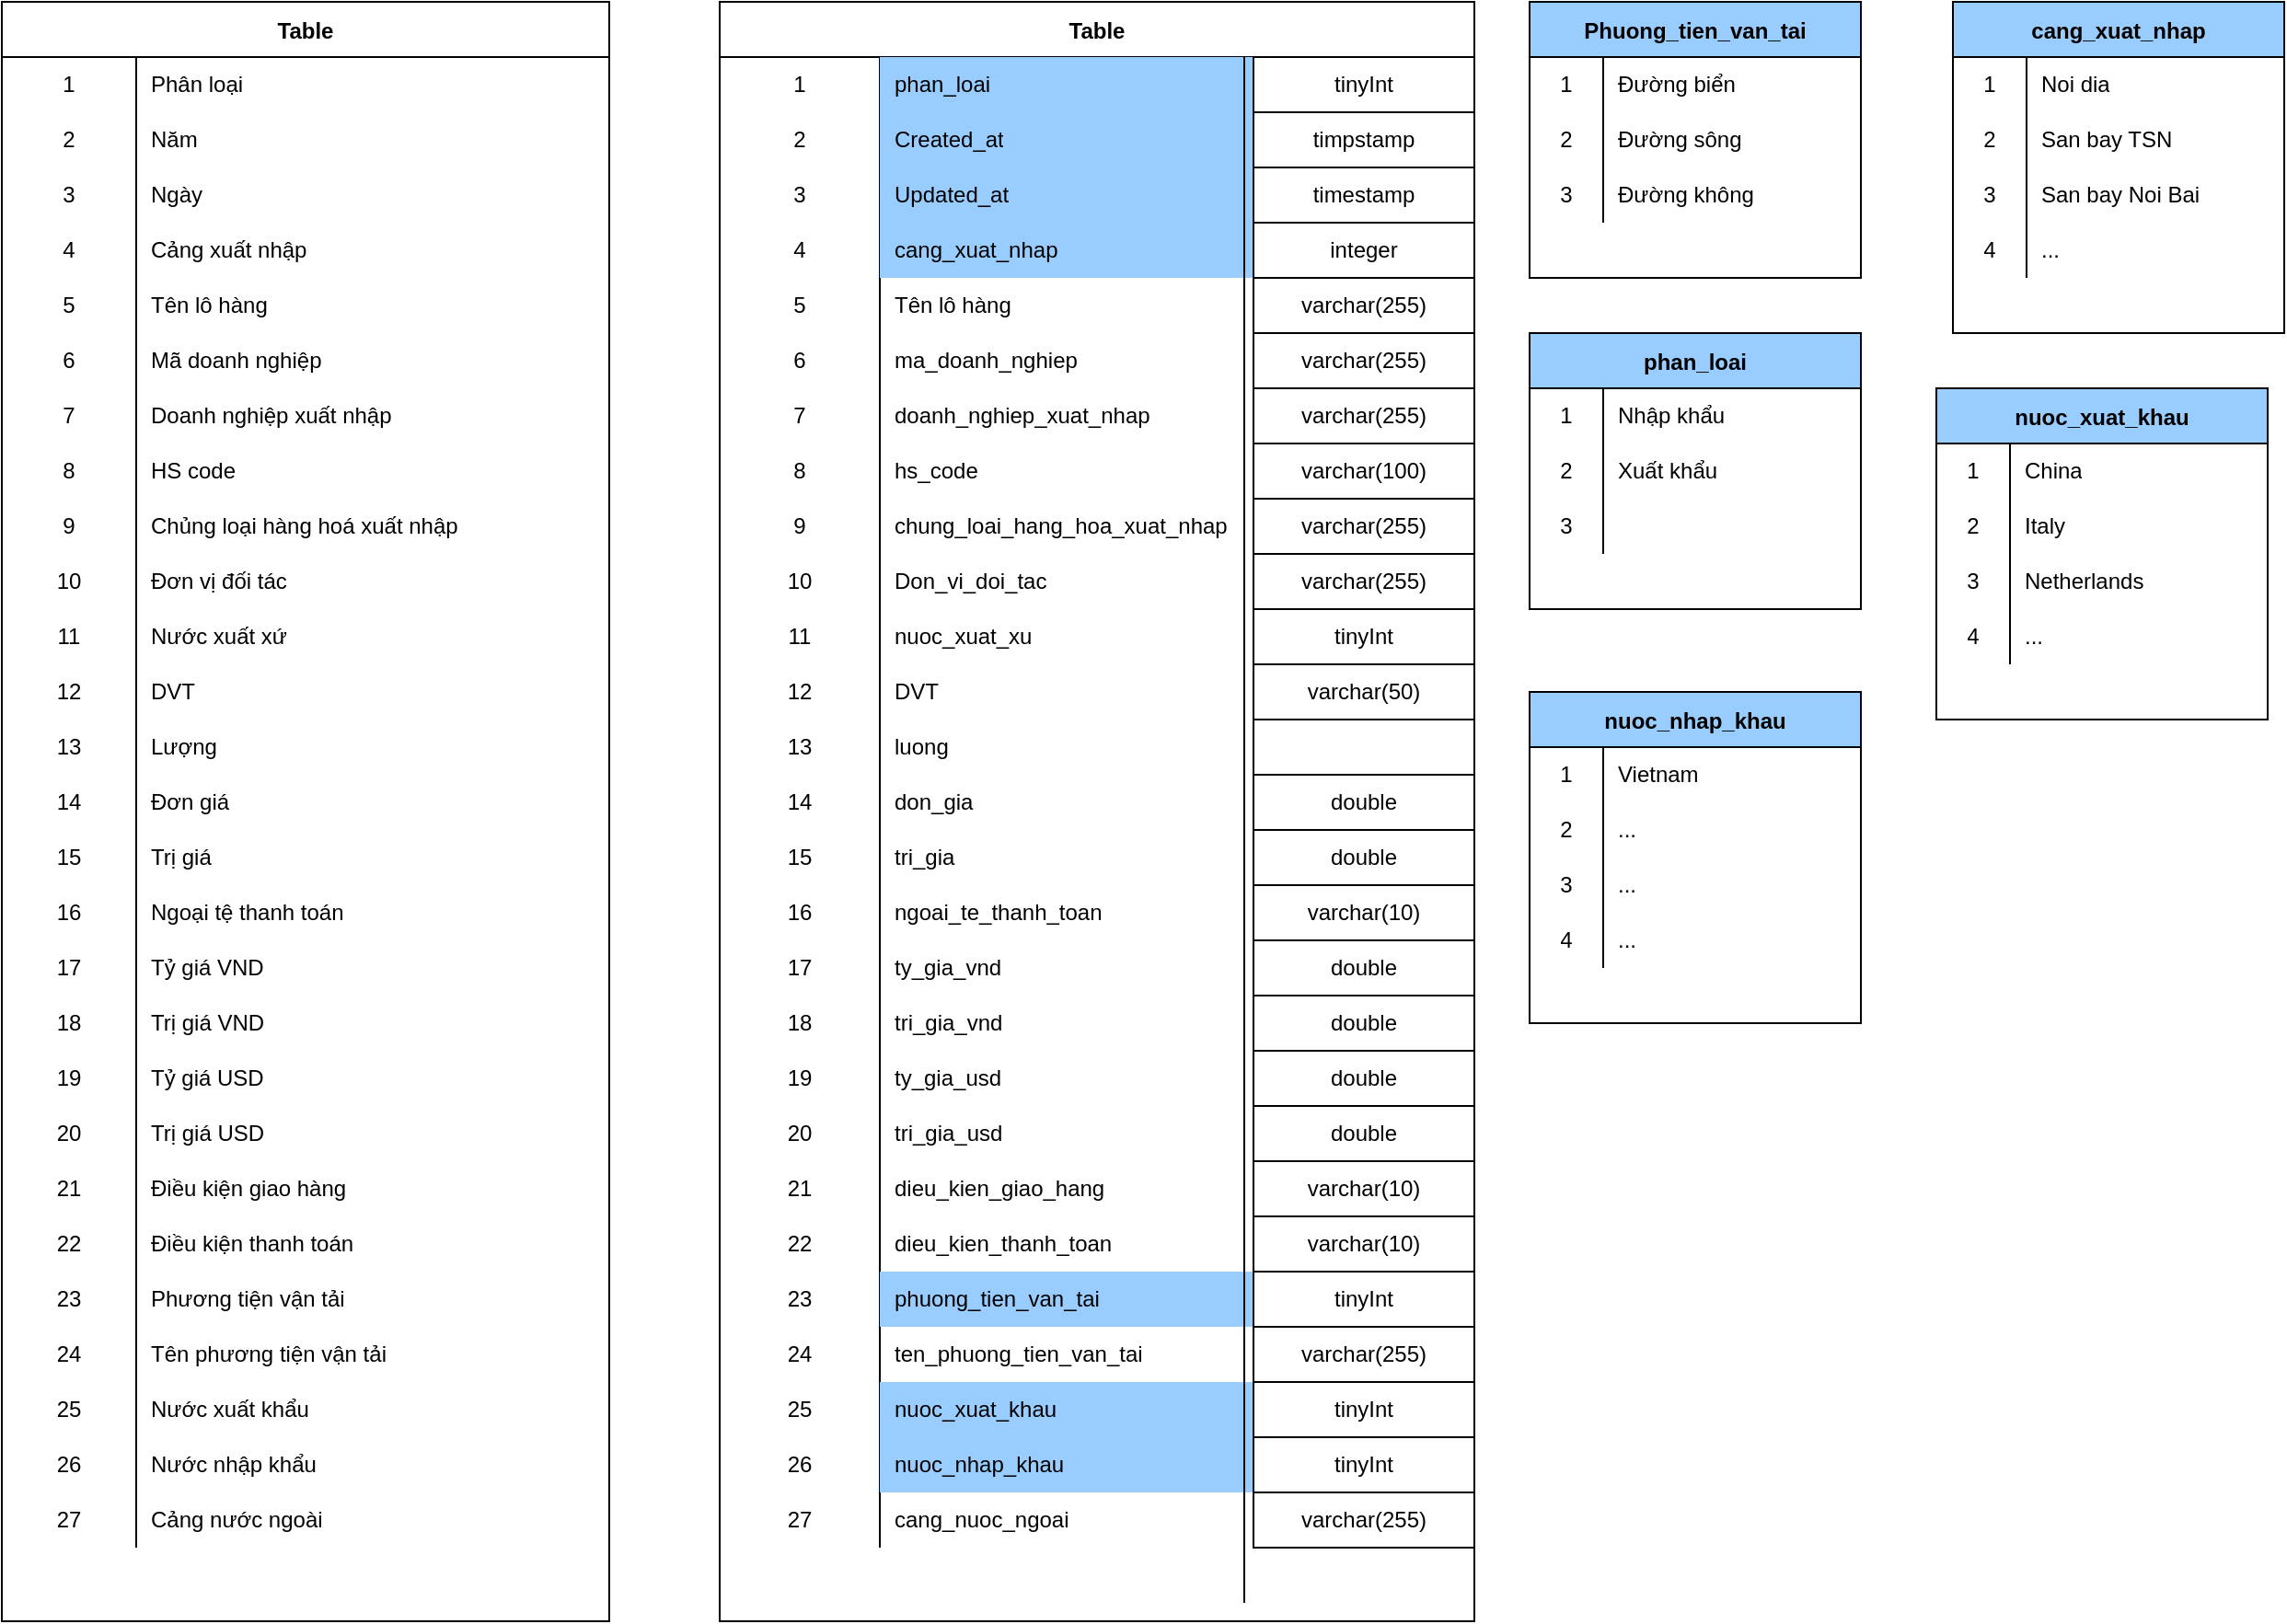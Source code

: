 <mxfile version="18.1.3" type="github">
  <diagram id="OjRzZr8xRaWUduf7kAzt" name="Page-1">
    <mxGraphModel dx="1351" dy="2090" grid="1" gridSize="10" guides="1" tooltips="1" connect="1" arrows="1" fold="1" page="1" pageScale="1" pageWidth="827" pageHeight="1169" math="0" shadow="0">
      <root>
        <mxCell id="0" />
        <mxCell id="1" parent="0" />
        <mxCell id="UP2omJO_Sbe7U7cEKzwl-58" value="Table" style="shape=table;startSize=30;container=1;collapsible=0;childLayout=tableLayout;fixedRows=1;rowLines=0;fontStyle=1;" parent="1" vertex="1">
          <mxGeometry x="10" y="-780" width="330" height="880" as="geometry" />
        </mxCell>
        <mxCell id="UP2omJO_Sbe7U7cEKzwl-59" value="" style="shape=tableRow;horizontal=0;startSize=0;swimlaneHead=0;swimlaneBody=0;top=0;left=0;bottom=0;right=0;collapsible=0;dropTarget=0;fillColor=none;points=[[0,0.5],[1,0.5]];portConstraint=eastwest;" parent="UP2omJO_Sbe7U7cEKzwl-58" vertex="1">
          <mxGeometry y="30" width="330" height="30" as="geometry" />
        </mxCell>
        <mxCell id="UP2omJO_Sbe7U7cEKzwl-60" value="1" style="shape=partialRectangle;html=1;whiteSpace=wrap;connectable=0;fillColor=none;top=0;left=0;bottom=0;right=0;overflow=hidden;pointerEvents=1;" parent="UP2omJO_Sbe7U7cEKzwl-59" vertex="1">
          <mxGeometry width="73" height="30" as="geometry">
            <mxRectangle width="73" height="30" as="alternateBounds" />
          </mxGeometry>
        </mxCell>
        <mxCell id="UP2omJO_Sbe7U7cEKzwl-61" value="Phân loại" style="shape=partialRectangle;html=1;whiteSpace=wrap;connectable=0;fillColor=none;top=0;left=0;bottom=0;right=0;align=left;spacingLeft=6;overflow=hidden;" parent="UP2omJO_Sbe7U7cEKzwl-59" vertex="1">
          <mxGeometry x="73" width="257" height="30" as="geometry">
            <mxRectangle width="257" height="30" as="alternateBounds" />
          </mxGeometry>
        </mxCell>
        <mxCell id="UP2omJO_Sbe7U7cEKzwl-62" value="" style="shape=tableRow;horizontal=0;startSize=0;swimlaneHead=0;swimlaneBody=0;top=0;left=0;bottom=0;right=0;collapsible=0;dropTarget=0;fillColor=none;points=[[0,0.5],[1,0.5]];portConstraint=eastwest;" parent="UP2omJO_Sbe7U7cEKzwl-58" vertex="1">
          <mxGeometry y="60" width="330" height="30" as="geometry" />
        </mxCell>
        <mxCell id="UP2omJO_Sbe7U7cEKzwl-63" value="2" style="shape=partialRectangle;html=1;whiteSpace=wrap;connectable=0;fillColor=none;top=0;left=0;bottom=0;right=0;overflow=hidden;" parent="UP2omJO_Sbe7U7cEKzwl-62" vertex="1">
          <mxGeometry width="73" height="30" as="geometry">
            <mxRectangle width="73" height="30" as="alternateBounds" />
          </mxGeometry>
        </mxCell>
        <mxCell id="UP2omJO_Sbe7U7cEKzwl-64" value="Năm" style="shape=partialRectangle;html=1;whiteSpace=wrap;connectable=0;fillColor=none;top=0;left=0;bottom=0;right=0;align=left;spacingLeft=6;overflow=hidden;" parent="UP2omJO_Sbe7U7cEKzwl-62" vertex="1">
          <mxGeometry x="73" width="257" height="30" as="geometry">
            <mxRectangle width="257" height="30" as="alternateBounds" />
          </mxGeometry>
        </mxCell>
        <mxCell id="UP2omJO_Sbe7U7cEKzwl-65" value="" style="shape=tableRow;horizontal=0;startSize=0;swimlaneHead=0;swimlaneBody=0;top=0;left=0;bottom=0;right=0;collapsible=0;dropTarget=0;fillColor=none;points=[[0,0.5],[1,0.5]];portConstraint=eastwest;" parent="UP2omJO_Sbe7U7cEKzwl-58" vertex="1">
          <mxGeometry y="90" width="330" height="30" as="geometry" />
        </mxCell>
        <mxCell id="UP2omJO_Sbe7U7cEKzwl-66" value="3" style="shape=partialRectangle;html=1;whiteSpace=wrap;connectable=0;fillColor=none;top=0;left=0;bottom=0;right=0;overflow=hidden;" parent="UP2omJO_Sbe7U7cEKzwl-65" vertex="1">
          <mxGeometry width="73" height="30" as="geometry">
            <mxRectangle width="73" height="30" as="alternateBounds" />
          </mxGeometry>
        </mxCell>
        <mxCell id="UP2omJO_Sbe7U7cEKzwl-67" value="Ngày" style="shape=partialRectangle;html=1;whiteSpace=wrap;connectable=0;fillColor=none;top=0;left=0;bottom=0;right=0;align=left;spacingLeft=6;overflow=hidden;" parent="UP2omJO_Sbe7U7cEKzwl-65" vertex="1">
          <mxGeometry x="73" width="257" height="30" as="geometry">
            <mxRectangle width="257" height="30" as="alternateBounds" />
          </mxGeometry>
        </mxCell>
        <mxCell id="UP2omJO_Sbe7U7cEKzwl-68" value="" style="shape=tableRow;horizontal=0;startSize=0;swimlaneHead=0;swimlaneBody=0;top=0;left=0;bottom=0;right=0;collapsible=0;dropTarget=0;fillColor=none;points=[[0,0.5],[1,0.5]];portConstraint=eastwest;" parent="UP2omJO_Sbe7U7cEKzwl-58" vertex="1">
          <mxGeometry y="120" width="330" height="30" as="geometry" />
        </mxCell>
        <mxCell id="UP2omJO_Sbe7U7cEKzwl-69" value="4" style="shape=partialRectangle;html=1;whiteSpace=wrap;connectable=0;fillColor=none;top=0;left=0;bottom=0;right=0;overflow=hidden;" parent="UP2omJO_Sbe7U7cEKzwl-68" vertex="1">
          <mxGeometry width="73" height="30" as="geometry">
            <mxRectangle width="73" height="30" as="alternateBounds" />
          </mxGeometry>
        </mxCell>
        <mxCell id="UP2omJO_Sbe7U7cEKzwl-70" value="Cảng xuất nhập" style="shape=partialRectangle;html=1;whiteSpace=wrap;connectable=0;fillColor=none;top=0;left=0;bottom=0;right=0;align=left;spacingLeft=6;overflow=hidden;" parent="UP2omJO_Sbe7U7cEKzwl-68" vertex="1">
          <mxGeometry x="73" width="257" height="30" as="geometry">
            <mxRectangle width="257" height="30" as="alternateBounds" />
          </mxGeometry>
        </mxCell>
        <mxCell id="UP2omJO_Sbe7U7cEKzwl-71" value="" style="shape=tableRow;horizontal=0;startSize=0;swimlaneHead=0;swimlaneBody=0;top=0;left=0;bottom=0;right=0;collapsible=0;dropTarget=0;fillColor=none;points=[[0,0.5],[1,0.5]];portConstraint=eastwest;" parent="UP2omJO_Sbe7U7cEKzwl-58" vertex="1">
          <mxGeometry y="150" width="330" height="30" as="geometry" />
        </mxCell>
        <mxCell id="UP2omJO_Sbe7U7cEKzwl-72" value="5" style="shape=partialRectangle;html=1;whiteSpace=wrap;connectable=0;fillColor=none;top=0;left=0;bottom=0;right=0;overflow=hidden;" parent="UP2omJO_Sbe7U7cEKzwl-71" vertex="1">
          <mxGeometry width="73" height="30" as="geometry">
            <mxRectangle width="73" height="30" as="alternateBounds" />
          </mxGeometry>
        </mxCell>
        <mxCell id="UP2omJO_Sbe7U7cEKzwl-73" value="Tên lô hàng" style="shape=partialRectangle;html=1;whiteSpace=wrap;connectable=0;fillColor=none;top=0;left=0;bottom=0;right=0;align=left;spacingLeft=6;overflow=hidden;" parent="UP2omJO_Sbe7U7cEKzwl-71" vertex="1">
          <mxGeometry x="73" width="257" height="30" as="geometry">
            <mxRectangle width="257" height="30" as="alternateBounds" />
          </mxGeometry>
        </mxCell>
        <mxCell id="UP2omJO_Sbe7U7cEKzwl-74" value="" style="shape=tableRow;horizontal=0;startSize=0;swimlaneHead=0;swimlaneBody=0;top=0;left=0;bottom=0;right=0;collapsible=0;dropTarget=0;fillColor=none;points=[[0,0.5],[1,0.5]];portConstraint=eastwest;" parent="UP2omJO_Sbe7U7cEKzwl-58" vertex="1">
          <mxGeometry y="180" width="330" height="30" as="geometry" />
        </mxCell>
        <mxCell id="UP2omJO_Sbe7U7cEKzwl-75" value="6" style="shape=partialRectangle;html=1;whiteSpace=wrap;connectable=0;fillColor=none;top=0;left=0;bottom=0;right=0;overflow=hidden;" parent="UP2omJO_Sbe7U7cEKzwl-74" vertex="1">
          <mxGeometry width="73" height="30" as="geometry">
            <mxRectangle width="73" height="30" as="alternateBounds" />
          </mxGeometry>
        </mxCell>
        <mxCell id="UP2omJO_Sbe7U7cEKzwl-76" value="Mã doanh nghiệp" style="shape=partialRectangle;html=1;whiteSpace=wrap;connectable=0;fillColor=none;top=0;left=0;bottom=0;right=0;align=left;spacingLeft=6;overflow=hidden;" parent="UP2omJO_Sbe7U7cEKzwl-74" vertex="1">
          <mxGeometry x="73" width="257" height="30" as="geometry">
            <mxRectangle width="257" height="30" as="alternateBounds" />
          </mxGeometry>
        </mxCell>
        <mxCell id="UP2omJO_Sbe7U7cEKzwl-77" value="" style="shape=tableRow;horizontal=0;startSize=0;swimlaneHead=0;swimlaneBody=0;top=0;left=0;bottom=0;right=0;collapsible=0;dropTarget=0;fillColor=none;points=[[0,0.5],[1,0.5]];portConstraint=eastwest;" parent="UP2omJO_Sbe7U7cEKzwl-58" vertex="1">
          <mxGeometry y="210" width="330" height="30" as="geometry" />
        </mxCell>
        <mxCell id="UP2omJO_Sbe7U7cEKzwl-78" value="7" style="shape=partialRectangle;html=1;whiteSpace=wrap;connectable=0;fillColor=none;top=0;left=0;bottom=0;right=0;overflow=hidden;" parent="UP2omJO_Sbe7U7cEKzwl-77" vertex="1">
          <mxGeometry width="73" height="30" as="geometry">
            <mxRectangle width="73" height="30" as="alternateBounds" />
          </mxGeometry>
        </mxCell>
        <mxCell id="UP2omJO_Sbe7U7cEKzwl-79" value="Doanh nghiệp xuất nhập" style="shape=partialRectangle;html=1;whiteSpace=wrap;connectable=0;fillColor=none;top=0;left=0;bottom=0;right=0;align=left;spacingLeft=6;overflow=hidden;" parent="UP2omJO_Sbe7U7cEKzwl-77" vertex="1">
          <mxGeometry x="73" width="257" height="30" as="geometry">
            <mxRectangle width="257" height="30" as="alternateBounds" />
          </mxGeometry>
        </mxCell>
        <mxCell id="UP2omJO_Sbe7U7cEKzwl-80" value="" style="shape=tableRow;horizontal=0;startSize=0;swimlaneHead=0;swimlaneBody=0;top=0;left=0;bottom=0;right=0;collapsible=0;dropTarget=0;fillColor=none;points=[[0,0.5],[1,0.5]];portConstraint=eastwest;" parent="UP2omJO_Sbe7U7cEKzwl-58" vertex="1">
          <mxGeometry y="240" width="330" height="30" as="geometry" />
        </mxCell>
        <mxCell id="UP2omJO_Sbe7U7cEKzwl-81" value="8" style="shape=partialRectangle;html=1;whiteSpace=wrap;connectable=0;fillColor=none;top=0;left=0;bottom=0;right=0;overflow=hidden;" parent="UP2omJO_Sbe7U7cEKzwl-80" vertex="1">
          <mxGeometry width="73" height="30" as="geometry">
            <mxRectangle width="73" height="30" as="alternateBounds" />
          </mxGeometry>
        </mxCell>
        <mxCell id="UP2omJO_Sbe7U7cEKzwl-82" value="HS code" style="shape=partialRectangle;html=1;whiteSpace=wrap;connectable=0;fillColor=none;top=0;left=0;bottom=0;right=0;align=left;spacingLeft=6;overflow=hidden;" parent="UP2omJO_Sbe7U7cEKzwl-80" vertex="1">
          <mxGeometry x="73" width="257" height="30" as="geometry">
            <mxRectangle width="257" height="30" as="alternateBounds" />
          </mxGeometry>
        </mxCell>
        <mxCell id="UP2omJO_Sbe7U7cEKzwl-83" value="" style="shape=tableRow;horizontal=0;startSize=0;swimlaneHead=0;swimlaneBody=0;top=0;left=0;bottom=0;right=0;collapsible=0;dropTarget=0;fillColor=none;points=[[0,0.5],[1,0.5]];portConstraint=eastwest;" parent="UP2omJO_Sbe7U7cEKzwl-58" vertex="1">
          <mxGeometry y="270" width="330" height="30" as="geometry" />
        </mxCell>
        <mxCell id="UP2omJO_Sbe7U7cEKzwl-84" value="9" style="shape=partialRectangle;html=1;whiteSpace=wrap;connectable=0;fillColor=none;top=0;left=0;bottom=0;right=0;overflow=hidden;" parent="UP2omJO_Sbe7U7cEKzwl-83" vertex="1">
          <mxGeometry width="73" height="30" as="geometry">
            <mxRectangle width="73" height="30" as="alternateBounds" />
          </mxGeometry>
        </mxCell>
        <mxCell id="UP2omJO_Sbe7U7cEKzwl-85" value="Chủng loại hàng hoá xuất nhập" style="shape=partialRectangle;html=1;whiteSpace=wrap;connectable=0;fillColor=none;top=0;left=0;bottom=0;right=0;align=left;spacingLeft=6;overflow=hidden;" parent="UP2omJO_Sbe7U7cEKzwl-83" vertex="1">
          <mxGeometry x="73" width="257" height="30" as="geometry">
            <mxRectangle width="257" height="30" as="alternateBounds" />
          </mxGeometry>
        </mxCell>
        <mxCell id="UP2omJO_Sbe7U7cEKzwl-86" value="" style="shape=tableRow;horizontal=0;startSize=0;swimlaneHead=0;swimlaneBody=0;top=0;left=0;bottom=0;right=0;collapsible=0;dropTarget=0;fillColor=none;points=[[0,0.5],[1,0.5]];portConstraint=eastwest;" parent="UP2omJO_Sbe7U7cEKzwl-58" vertex="1">
          <mxGeometry y="300" width="330" height="30" as="geometry" />
        </mxCell>
        <mxCell id="UP2omJO_Sbe7U7cEKzwl-87" value="10" style="shape=partialRectangle;html=1;whiteSpace=wrap;connectable=0;fillColor=none;top=0;left=0;bottom=0;right=0;overflow=hidden;" parent="UP2omJO_Sbe7U7cEKzwl-86" vertex="1">
          <mxGeometry width="73" height="30" as="geometry">
            <mxRectangle width="73" height="30" as="alternateBounds" />
          </mxGeometry>
        </mxCell>
        <mxCell id="UP2omJO_Sbe7U7cEKzwl-88" value="Đơn vị đối tác" style="shape=partialRectangle;html=1;whiteSpace=wrap;connectable=0;fillColor=none;top=0;left=0;bottom=0;right=0;align=left;spacingLeft=6;overflow=hidden;" parent="UP2omJO_Sbe7U7cEKzwl-86" vertex="1">
          <mxGeometry x="73" width="257" height="30" as="geometry">
            <mxRectangle width="257" height="30" as="alternateBounds" />
          </mxGeometry>
        </mxCell>
        <mxCell id="UP2omJO_Sbe7U7cEKzwl-89" value="" style="shape=tableRow;horizontal=0;startSize=0;swimlaneHead=0;swimlaneBody=0;top=0;left=0;bottom=0;right=0;collapsible=0;dropTarget=0;fillColor=none;points=[[0,0.5],[1,0.5]];portConstraint=eastwest;" parent="UP2omJO_Sbe7U7cEKzwl-58" vertex="1">
          <mxGeometry y="330" width="330" height="30" as="geometry" />
        </mxCell>
        <mxCell id="UP2omJO_Sbe7U7cEKzwl-90" value="11" style="shape=partialRectangle;html=1;whiteSpace=wrap;connectable=0;fillColor=none;top=0;left=0;bottom=0;right=0;overflow=hidden;" parent="UP2omJO_Sbe7U7cEKzwl-89" vertex="1">
          <mxGeometry width="73" height="30" as="geometry">
            <mxRectangle width="73" height="30" as="alternateBounds" />
          </mxGeometry>
        </mxCell>
        <mxCell id="UP2omJO_Sbe7U7cEKzwl-91" value="Nước xuất xứ" style="shape=partialRectangle;html=1;whiteSpace=wrap;connectable=0;fillColor=none;top=0;left=0;bottom=0;right=0;align=left;spacingLeft=6;overflow=hidden;" parent="UP2omJO_Sbe7U7cEKzwl-89" vertex="1">
          <mxGeometry x="73" width="257" height="30" as="geometry">
            <mxRectangle width="257" height="30" as="alternateBounds" />
          </mxGeometry>
        </mxCell>
        <mxCell id="UP2omJO_Sbe7U7cEKzwl-92" value="" style="shape=tableRow;horizontal=0;startSize=0;swimlaneHead=0;swimlaneBody=0;top=0;left=0;bottom=0;right=0;collapsible=0;dropTarget=0;fillColor=none;points=[[0,0.5],[1,0.5]];portConstraint=eastwest;" parent="UP2omJO_Sbe7U7cEKzwl-58" vertex="1">
          <mxGeometry y="360" width="330" height="30" as="geometry" />
        </mxCell>
        <mxCell id="UP2omJO_Sbe7U7cEKzwl-93" value="12" style="shape=partialRectangle;html=1;whiteSpace=wrap;connectable=0;fillColor=none;top=0;left=0;bottom=0;right=0;overflow=hidden;" parent="UP2omJO_Sbe7U7cEKzwl-92" vertex="1">
          <mxGeometry width="73" height="30" as="geometry">
            <mxRectangle width="73" height="30" as="alternateBounds" />
          </mxGeometry>
        </mxCell>
        <mxCell id="UP2omJO_Sbe7U7cEKzwl-94" value="DVT" style="shape=partialRectangle;html=1;whiteSpace=wrap;connectable=0;fillColor=none;top=0;left=0;bottom=0;right=0;align=left;spacingLeft=6;overflow=hidden;" parent="UP2omJO_Sbe7U7cEKzwl-92" vertex="1">
          <mxGeometry x="73" width="257" height="30" as="geometry">
            <mxRectangle width="257" height="30" as="alternateBounds" />
          </mxGeometry>
        </mxCell>
        <mxCell id="UP2omJO_Sbe7U7cEKzwl-95" value="" style="shape=tableRow;horizontal=0;startSize=0;swimlaneHead=0;swimlaneBody=0;top=0;left=0;bottom=0;right=0;collapsible=0;dropTarget=0;fillColor=none;points=[[0,0.5],[1,0.5]];portConstraint=eastwest;" parent="UP2omJO_Sbe7U7cEKzwl-58" vertex="1">
          <mxGeometry y="390" width="330" height="30" as="geometry" />
        </mxCell>
        <mxCell id="UP2omJO_Sbe7U7cEKzwl-96" value="13" style="shape=partialRectangle;html=1;whiteSpace=wrap;connectable=0;fillColor=none;top=0;left=0;bottom=0;right=0;overflow=hidden;" parent="UP2omJO_Sbe7U7cEKzwl-95" vertex="1">
          <mxGeometry width="73" height="30" as="geometry">
            <mxRectangle width="73" height="30" as="alternateBounds" />
          </mxGeometry>
        </mxCell>
        <mxCell id="UP2omJO_Sbe7U7cEKzwl-97" value="Lượng" style="shape=partialRectangle;html=1;whiteSpace=wrap;connectable=0;fillColor=none;top=0;left=0;bottom=0;right=0;align=left;spacingLeft=6;overflow=hidden;" parent="UP2omJO_Sbe7U7cEKzwl-95" vertex="1">
          <mxGeometry x="73" width="257" height="30" as="geometry">
            <mxRectangle width="257" height="30" as="alternateBounds" />
          </mxGeometry>
        </mxCell>
        <mxCell id="UP2omJO_Sbe7U7cEKzwl-98" value="" style="shape=tableRow;horizontal=0;startSize=0;swimlaneHead=0;swimlaneBody=0;top=0;left=0;bottom=0;right=0;collapsible=0;dropTarget=0;fillColor=none;points=[[0,0.5],[1,0.5]];portConstraint=eastwest;" parent="UP2omJO_Sbe7U7cEKzwl-58" vertex="1">
          <mxGeometry y="420" width="330" height="30" as="geometry" />
        </mxCell>
        <mxCell id="UP2omJO_Sbe7U7cEKzwl-99" value="14" style="shape=partialRectangle;html=1;whiteSpace=wrap;connectable=0;fillColor=none;top=0;left=0;bottom=0;right=0;overflow=hidden;" parent="UP2omJO_Sbe7U7cEKzwl-98" vertex="1">
          <mxGeometry width="73" height="30" as="geometry">
            <mxRectangle width="73" height="30" as="alternateBounds" />
          </mxGeometry>
        </mxCell>
        <mxCell id="UP2omJO_Sbe7U7cEKzwl-100" value="Đơn giá" style="shape=partialRectangle;html=1;whiteSpace=wrap;connectable=0;fillColor=none;top=0;left=0;bottom=0;right=0;align=left;spacingLeft=6;overflow=hidden;" parent="UP2omJO_Sbe7U7cEKzwl-98" vertex="1">
          <mxGeometry x="73" width="257" height="30" as="geometry">
            <mxRectangle width="257" height="30" as="alternateBounds" />
          </mxGeometry>
        </mxCell>
        <mxCell id="UP2omJO_Sbe7U7cEKzwl-101" value="" style="shape=tableRow;horizontal=0;startSize=0;swimlaneHead=0;swimlaneBody=0;top=0;left=0;bottom=0;right=0;collapsible=0;dropTarget=0;fillColor=none;points=[[0,0.5],[1,0.5]];portConstraint=eastwest;" parent="UP2omJO_Sbe7U7cEKzwl-58" vertex="1">
          <mxGeometry y="450" width="330" height="30" as="geometry" />
        </mxCell>
        <mxCell id="UP2omJO_Sbe7U7cEKzwl-102" value="15" style="shape=partialRectangle;html=1;whiteSpace=wrap;connectable=0;fillColor=none;top=0;left=0;bottom=0;right=0;overflow=hidden;" parent="UP2omJO_Sbe7U7cEKzwl-101" vertex="1">
          <mxGeometry width="73" height="30" as="geometry">
            <mxRectangle width="73" height="30" as="alternateBounds" />
          </mxGeometry>
        </mxCell>
        <mxCell id="UP2omJO_Sbe7U7cEKzwl-103" value="Trị giá" style="shape=partialRectangle;html=1;whiteSpace=wrap;connectable=0;fillColor=none;top=0;left=0;bottom=0;right=0;align=left;spacingLeft=6;overflow=hidden;" parent="UP2omJO_Sbe7U7cEKzwl-101" vertex="1">
          <mxGeometry x="73" width="257" height="30" as="geometry">
            <mxRectangle width="257" height="30" as="alternateBounds" />
          </mxGeometry>
        </mxCell>
        <mxCell id="UP2omJO_Sbe7U7cEKzwl-104" value="" style="shape=tableRow;horizontal=0;startSize=0;swimlaneHead=0;swimlaneBody=0;top=0;left=0;bottom=0;right=0;collapsible=0;dropTarget=0;fillColor=none;points=[[0,0.5],[1,0.5]];portConstraint=eastwest;" parent="UP2omJO_Sbe7U7cEKzwl-58" vertex="1">
          <mxGeometry y="480" width="330" height="30" as="geometry" />
        </mxCell>
        <mxCell id="UP2omJO_Sbe7U7cEKzwl-105" value="16" style="shape=partialRectangle;html=1;whiteSpace=wrap;connectable=0;fillColor=none;top=0;left=0;bottom=0;right=0;overflow=hidden;" parent="UP2omJO_Sbe7U7cEKzwl-104" vertex="1">
          <mxGeometry width="73" height="30" as="geometry">
            <mxRectangle width="73" height="30" as="alternateBounds" />
          </mxGeometry>
        </mxCell>
        <mxCell id="UP2omJO_Sbe7U7cEKzwl-106" value="Ngoại tệ thanh toán" style="shape=partialRectangle;html=1;whiteSpace=wrap;connectable=0;fillColor=none;top=0;left=0;bottom=0;right=0;align=left;spacingLeft=6;overflow=hidden;" parent="UP2omJO_Sbe7U7cEKzwl-104" vertex="1">
          <mxGeometry x="73" width="257" height="30" as="geometry">
            <mxRectangle width="257" height="30" as="alternateBounds" />
          </mxGeometry>
        </mxCell>
        <mxCell id="UP2omJO_Sbe7U7cEKzwl-107" value="" style="shape=tableRow;horizontal=0;startSize=0;swimlaneHead=0;swimlaneBody=0;top=0;left=0;bottom=0;right=0;collapsible=0;dropTarget=0;fillColor=none;points=[[0,0.5],[1,0.5]];portConstraint=eastwest;" parent="UP2omJO_Sbe7U7cEKzwl-58" vertex="1">
          <mxGeometry y="510" width="330" height="30" as="geometry" />
        </mxCell>
        <mxCell id="UP2omJO_Sbe7U7cEKzwl-108" value="17" style="shape=partialRectangle;html=1;whiteSpace=wrap;connectable=0;fillColor=none;top=0;left=0;bottom=0;right=0;overflow=hidden;" parent="UP2omJO_Sbe7U7cEKzwl-107" vertex="1">
          <mxGeometry width="73" height="30" as="geometry">
            <mxRectangle width="73" height="30" as="alternateBounds" />
          </mxGeometry>
        </mxCell>
        <mxCell id="UP2omJO_Sbe7U7cEKzwl-109" value="Tỷ giá VND" style="shape=partialRectangle;html=1;whiteSpace=wrap;connectable=0;fillColor=none;top=0;left=0;bottom=0;right=0;align=left;spacingLeft=6;overflow=hidden;" parent="UP2omJO_Sbe7U7cEKzwl-107" vertex="1">
          <mxGeometry x="73" width="257" height="30" as="geometry">
            <mxRectangle width="257" height="30" as="alternateBounds" />
          </mxGeometry>
        </mxCell>
        <mxCell id="UP2omJO_Sbe7U7cEKzwl-110" value="" style="shape=tableRow;horizontal=0;startSize=0;swimlaneHead=0;swimlaneBody=0;top=0;left=0;bottom=0;right=0;collapsible=0;dropTarget=0;fillColor=none;points=[[0,0.5],[1,0.5]];portConstraint=eastwest;" parent="UP2omJO_Sbe7U7cEKzwl-58" vertex="1">
          <mxGeometry y="540" width="330" height="30" as="geometry" />
        </mxCell>
        <mxCell id="UP2omJO_Sbe7U7cEKzwl-111" value="18" style="shape=partialRectangle;html=1;whiteSpace=wrap;connectable=0;fillColor=none;top=0;left=0;bottom=0;right=0;overflow=hidden;" parent="UP2omJO_Sbe7U7cEKzwl-110" vertex="1">
          <mxGeometry width="73" height="30" as="geometry">
            <mxRectangle width="73" height="30" as="alternateBounds" />
          </mxGeometry>
        </mxCell>
        <mxCell id="UP2omJO_Sbe7U7cEKzwl-112" value="Trị giá VND" style="shape=partialRectangle;html=1;whiteSpace=wrap;connectable=0;fillColor=none;top=0;left=0;bottom=0;right=0;align=left;spacingLeft=6;overflow=hidden;" parent="UP2omJO_Sbe7U7cEKzwl-110" vertex="1">
          <mxGeometry x="73" width="257" height="30" as="geometry">
            <mxRectangle width="257" height="30" as="alternateBounds" />
          </mxGeometry>
        </mxCell>
        <mxCell id="UP2omJO_Sbe7U7cEKzwl-113" value="" style="shape=tableRow;horizontal=0;startSize=0;swimlaneHead=0;swimlaneBody=0;top=0;left=0;bottom=0;right=0;collapsible=0;dropTarget=0;fillColor=none;points=[[0,0.5],[1,0.5]];portConstraint=eastwest;" parent="UP2omJO_Sbe7U7cEKzwl-58" vertex="1">
          <mxGeometry y="570" width="330" height="30" as="geometry" />
        </mxCell>
        <mxCell id="UP2omJO_Sbe7U7cEKzwl-114" value="19" style="shape=partialRectangle;html=1;whiteSpace=wrap;connectable=0;fillColor=none;top=0;left=0;bottom=0;right=0;overflow=hidden;" parent="UP2omJO_Sbe7U7cEKzwl-113" vertex="1">
          <mxGeometry width="73" height="30" as="geometry">
            <mxRectangle width="73" height="30" as="alternateBounds" />
          </mxGeometry>
        </mxCell>
        <mxCell id="UP2omJO_Sbe7U7cEKzwl-115" value="Tỷ giá USD" style="shape=partialRectangle;html=1;whiteSpace=wrap;connectable=0;fillColor=none;top=0;left=0;bottom=0;right=0;align=left;spacingLeft=6;overflow=hidden;" parent="UP2omJO_Sbe7U7cEKzwl-113" vertex="1">
          <mxGeometry x="73" width="257" height="30" as="geometry">
            <mxRectangle width="257" height="30" as="alternateBounds" />
          </mxGeometry>
        </mxCell>
        <mxCell id="UP2omJO_Sbe7U7cEKzwl-116" value="" style="shape=tableRow;horizontal=0;startSize=0;swimlaneHead=0;swimlaneBody=0;top=0;left=0;bottom=0;right=0;collapsible=0;dropTarget=0;fillColor=none;points=[[0,0.5],[1,0.5]];portConstraint=eastwest;" parent="UP2omJO_Sbe7U7cEKzwl-58" vertex="1">
          <mxGeometry y="600" width="330" height="30" as="geometry" />
        </mxCell>
        <mxCell id="UP2omJO_Sbe7U7cEKzwl-117" value="20" style="shape=partialRectangle;html=1;whiteSpace=wrap;connectable=0;fillColor=none;top=0;left=0;bottom=0;right=0;overflow=hidden;" parent="UP2omJO_Sbe7U7cEKzwl-116" vertex="1">
          <mxGeometry width="73" height="30" as="geometry">
            <mxRectangle width="73" height="30" as="alternateBounds" />
          </mxGeometry>
        </mxCell>
        <mxCell id="UP2omJO_Sbe7U7cEKzwl-118" value="Trị giá USD" style="shape=partialRectangle;html=1;whiteSpace=wrap;connectable=0;fillColor=none;top=0;left=0;bottom=0;right=0;align=left;spacingLeft=6;overflow=hidden;" parent="UP2omJO_Sbe7U7cEKzwl-116" vertex="1">
          <mxGeometry x="73" width="257" height="30" as="geometry">
            <mxRectangle width="257" height="30" as="alternateBounds" />
          </mxGeometry>
        </mxCell>
        <mxCell id="UP2omJO_Sbe7U7cEKzwl-119" value="" style="shape=tableRow;horizontal=0;startSize=0;swimlaneHead=0;swimlaneBody=0;top=0;left=0;bottom=0;right=0;collapsible=0;dropTarget=0;fillColor=none;points=[[0,0.5],[1,0.5]];portConstraint=eastwest;" parent="UP2omJO_Sbe7U7cEKzwl-58" vertex="1">
          <mxGeometry y="630" width="330" height="30" as="geometry" />
        </mxCell>
        <mxCell id="UP2omJO_Sbe7U7cEKzwl-120" value="21" style="shape=partialRectangle;html=1;whiteSpace=wrap;connectable=0;fillColor=none;top=0;left=0;bottom=0;right=0;overflow=hidden;" parent="UP2omJO_Sbe7U7cEKzwl-119" vertex="1">
          <mxGeometry width="73" height="30" as="geometry">
            <mxRectangle width="73" height="30" as="alternateBounds" />
          </mxGeometry>
        </mxCell>
        <mxCell id="UP2omJO_Sbe7U7cEKzwl-121" value="Điều kiện giao hàng" style="shape=partialRectangle;html=1;whiteSpace=wrap;connectable=0;fillColor=none;top=0;left=0;bottom=0;right=0;align=left;spacingLeft=6;overflow=hidden;" parent="UP2omJO_Sbe7U7cEKzwl-119" vertex="1">
          <mxGeometry x="73" width="257" height="30" as="geometry">
            <mxRectangle width="257" height="30" as="alternateBounds" />
          </mxGeometry>
        </mxCell>
        <mxCell id="UP2omJO_Sbe7U7cEKzwl-122" value="" style="shape=tableRow;horizontal=0;startSize=0;swimlaneHead=0;swimlaneBody=0;top=0;left=0;bottom=0;right=0;collapsible=0;dropTarget=0;fillColor=none;points=[[0,0.5],[1,0.5]];portConstraint=eastwest;" parent="UP2omJO_Sbe7U7cEKzwl-58" vertex="1">
          <mxGeometry y="660" width="330" height="30" as="geometry" />
        </mxCell>
        <mxCell id="UP2omJO_Sbe7U7cEKzwl-123" value="22" style="shape=partialRectangle;html=1;whiteSpace=wrap;connectable=0;fillColor=none;top=0;left=0;bottom=0;right=0;overflow=hidden;" parent="UP2omJO_Sbe7U7cEKzwl-122" vertex="1">
          <mxGeometry width="73" height="30" as="geometry">
            <mxRectangle width="73" height="30" as="alternateBounds" />
          </mxGeometry>
        </mxCell>
        <mxCell id="UP2omJO_Sbe7U7cEKzwl-124" value="Điều kiện thanh toán" style="shape=partialRectangle;html=1;whiteSpace=wrap;connectable=0;fillColor=none;top=0;left=0;bottom=0;right=0;align=left;spacingLeft=6;overflow=hidden;" parent="UP2omJO_Sbe7U7cEKzwl-122" vertex="1">
          <mxGeometry x="73" width="257" height="30" as="geometry">
            <mxRectangle width="257" height="30" as="alternateBounds" />
          </mxGeometry>
        </mxCell>
        <mxCell id="UP2omJO_Sbe7U7cEKzwl-125" value="" style="shape=tableRow;horizontal=0;startSize=0;swimlaneHead=0;swimlaneBody=0;top=0;left=0;bottom=0;right=0;collapsible=0;dropTarget=0;fillColor=none;points=[[0,0.5],[1,0.5]];portConstraint=eastwest;" parent="UP2omJO_Sbe7U7cEKzwl-58" vertex="1">
          <mxGeometry y="690" width="330" height="30" as="geometry" />
        </mxCell>
        <mxCell id="UP2omJO_Sbe7U7cEKzwl-126" value="23" style="shape=partialRectangle;html=1;whiteSpace=wrap;connectable=0;fillColor=none;top=0;left=0;bottom=0;right=0;overflow=hidden;" parent="UP2omJO_Sbe7U7cEKzwl-125" vertex="1">
          <mxGeometry width="73" height="30" as="geometry">
            <mxRectangle width="73" height="30" as="alternateBounds" />
          </mxGeometry>
        </mxCell>
        <mxCell id="UP2omJO_Sbe7U7cEKzwl-127" value="Phương tiện vận tải" style="shape=partialRectangle;html=1;whiteSpace=wrap;connectable=0;fillColor=none;top=0;left=0;bottom=0;right=0;align=left;spacingLeft=6;overflow=hidden;" parent="UP2omJO_Sbe7U7cEKzwl-125" vertex="1">
          <mxGeometry x="73" width="257" height="30" as="geometry">
            <mxRectangle width="257" height="30" as="alternateBounds" />
          </mxGeometry>
        </mxCell>
        <mxCell id="UP2omJO_Sbe7U7cEKzwl-128" value="" style="shape=tableRow;horizontal=0;startSize=0;swimlaneHead=0;swimlaneBody=0;top=0;left=0;bottom=0;right=0;collapsible=0;dropTarget=0;fillColor=none;points=[[0,0.5],[1,0.5]];portConstraint=eastwest;" parent="UP2omJO_Sbe7U7cEKzwl-58" vertex="1">
          <mxGeometry y="720" width="330" height="30" as="geometry" />
        </mxCell>
        <mxCell id="UP2omJO_Sbe7U7cEKzwl-129" value="24" style="shape=partialRectangle;html=1;whiteSpace=wrap;connectable=0;fillColor=none;top=0;left=0;bottom=0;right=0;overflow=hidden;" parent="UP2omJO_Sbe7U7cEKzwl-128" vertex="1">
          <mxGeometry width="73" height="30" as="geometry">
            <mxRectangle width="73" height="30" as="alternateBounds" />
          </mxGeometry>
        </mxCell>
        <mxCell id="UP2omJO_Sbe7U7cEKzwl-130" value="Tên phương tiện vận tải" style="shape=partialRectangle;html=1;whiteSpace=wrap;connectable=0;fillColor=none;top=0;left=0;bottom=0;right=0;align=left;spacingLeft=6;overflow=hidden;" parent="UP2omJO_Sbe7U7cEKzwl-128" vertex="1">
          <mxGeometry x="73" width="257" height="30" as="geometry">
            <mxRectangle width="257" height="30" as="alternateBounds" />
          </mxGeometry>
        </mxCell>
        <mxCell id="UP2omJO_Sbe7U7cEKzwl-131" value="" style="shape=tableRow;horizontal=0;startSize=0;swimlaneHead=0;swimlaneBody=0;top=0;left=0;bottom=0;right=0;collapsible=0;dropTarget=0;fillColor=none;points=[[0,0.5],[1,0.5]];portConstraint=eastwest;" parent="UP2omJO_Sbe7U7cEKzwl-58" vertex="1">
          <mxGeometry y="750" width="330" height="30" as="geometry" />
        </mxCell>
        <mxCell id="UP2omJO_Sbe7U7cEKzwl-132" value="25" style="shape=partialRectangle;html=1;whiteSpace=wrap;connectable=0;fillColor=none;top=0;left=0;bottom=0;right=0;overflow=hidden;" parent="UP2omJO_Sbe7U7cEKzwl-131" vertex="1">
          <mxGeometry width="73" height="30" as="geometry">
            <mxRectangle width="73" height="30" as="alternateBounds" />
          </mxGeometry>
        </mxCell>
        <mxCell id="UP2omJO_Sbe7U7cEKzwl-133" value="Nước xuất khẩu" style="shape=partialRectangle;html=1;whiteSpace=wrap;connectable=0;fillColor=none;top=0;left=0;bottom=0;right=0;align=left;spacingLeft=6;overflow=hidden;" parent="UP2omJO_Sbe7U7cEKzwl-131" vertex="1">
          <mxGeometry x="73" width="257" height="30" as="geometry">
            <mxRectangle width="257" height="30" as="alternateBounds" />
          </mxGeometry>
        </mxCell>
        <mxCell id="UP2omJO_Sbe7U7cEKzwl-134" value="" style="shape=tableRow;horizontal=0;startSize=0;swimlaneHead=0;swimlaneBody=0;top=0;left=0;bottom=0;right=0;collapsible=0;dropTarget=0;fillColor=none;points=[[0,0.5],[1,0.5]];portConstraint=eastwest;" parent="UP2omJO_Sbe7U7cEKzwl-58" vertex="1">
          <mxGeometry y="780" width="330" height="30" as="geometry" />
        </mxCell>
        <mxCell id="UP2omJO_Sbe7U7cEKzwl-135" value="26" style="shape=partialRectangle;html=1;whiteSpace=wrap;connectable=0;fillColor=none;top=0;left=0;bottom=0;right=0;overflow=hidden;" parent="UP2omJO_Sbe7U7cEKzwl-134" vertex="1">
          <mxGeometry width="73" height="30" as="geometry">
            <mxRectangle width="73" height="30" as="alternateBounds" />
          </mxGeometry>
        </mxCell>
        <mxCell id="UP2omJO_Sbe7U7cEKzwl-136" value="Nước nhập khẩu" style="shape=partialRectangle;html=1;whiteSpace=wrap;connectable=0;fillColor=none;top=0;left=0;bottom=0;right=0;align=left;spacingLeft=6;overflow=hidden;" parent="UP2omJO_Sbe7U7cEKzwl-134" vertex="1">
          <mxGeometry x="73" width="257" height="30" as="geometry">
            <mxRectangle width="257" height="30" as="alternateBounds" />
          </mxGeometry>
        </mxCell>
        <mxCell id="UP2omJO_Sbe7U7cEKzwl-137" value="" style="shape=tableRow;horizontal=0;startSize=0;swimlaneHead=0;swimlaneBody=0;top=0;left=0;bottom=0;right=0;collapsible=0;dropTarget=0;fillColor=none;points=[[0,0.5],[1,0.5]];portConstraint=eastwest;" parent="UP2omJO_Sbe7U7cEKzwl-58" vertex="1">
          <mxGeometry y="810" width="330" height="30" as="geometry" />
        </mxCell>
        <mxCell id="UP2omJO_Sbe7U7cEKzwl-138" value="27" style="shape=partialRectangle;html=1;whiteSpace=wrap;connectable=0;fillColor=none;top=0;left=0;bottom=0;right=0;overflow=hidden;" parent="UP2omJO_Sbe7U7cEKzwl-137" vertex="1">
          <mxGeometry width="73" height="30" as="geometry">
            <mxRectangle width="73" height="30" as="alternateBounds" />
          </mxGeometry>
        </mxCell>
        <mxCell id="UP2omJO_Sbe7U7cEKzwl-139" value="Cảng nước ngoài" style="shape=partialRectangle;html=1;whiteSpace=wrap;connectable=0;fillColor=none;top=0;left=0;bottom=0;right=0;align=left;spacingLeft=6;overflow=hidden;" parent="UP2omJO_Sbe7U7cEKzwl-137" vertex="1">
          <mxGeometry x="73" width="257" height="30" as="geometry">
            <mxRectangle width="257" height="30" as="alternateBounds" />
          </mxGeometry>
        </mxCell>
        <mxCell id="UP2omJO_Sbe7U7cEKzwl-152" value="Table" style="shape=table;startSize=30;container=1;collapsible=0;childLayout=tableLayout;fixedRows=1;rowLines=0;fontStyle=1;" parent="1" vertex="1">
          <mxGeometry x="400" y="-780" width="410" height="880" as="geometry" />
        </mxCell>
        <mxCell id="UP2omJO_Sbe7U7cEKzwl-153" value="" style="shape=tableRow;horizontal=0;startSize=0;swimlaneHead=0;swimlaneBody=0;top=0;left=0;bottom=0;right=0;collapsible=0;dropTarget=0;fillColor=none;points=[[0,0.5],[1,0.5]];portConstraint=eastwest;" parent="UP2omJO_Sbe7U7cEKzwl-152" vertex="1">
          <mxGeometry y="30" width="410" height="30" as="geometry" />
        </mxCell>
        <mxCell id="UP2omJO_Sbe7U7cEKzwl-154" value="1" style="shape=partialRectangle;html=1;whiteSpace=wrap;connectable=0;fillColor=none;top=0;left=0;bottom=0;right=0;overflow=hidden;pointerEvents=1;" parent="UP2omJO_Sbe7U7cEKzwl-153" vertex="1">
          <mxGeometry width="87" height="30" as="geometry">
            <mxRectangle width="87" height="30" as="alternateBounds" />
          </mxGeometry>
        </mxCell>
        <mxCell id="UP2omJO_Sbe7U7cEKzwl-155" value="phan_loai" style="shape=partialRectangle;html=1;whiteSpace=wrap;connectable=0;fillColor=#99CCFF;top=0;left=0;bottom=0;right=0;align=left;spacingLeft=6;overflow=hidden;" parent="UP2omJO_Sbe7U7cEKzwl-153" vertex="1">
          <mxGeometry x="87" width="323" height="30" as="geometry">
            <mxRectangle width="323" height="30" as="alternateBounds" />
          </mxGeometry>
        </mxCell>
        <mxCell id="UP2omJO_Sbe7U7cEKzwl-156" value="" style="shape=tableRow;horizontal=0;startSize=0;swimlaneHead=0;swimlaneBody=0;top=0;left=0;bottom=0;right=0;collapsible=0;dropTarget=0;fillColor=none;points=[[0,0.5],[1,0.5]];portConstraint=eastwest;" parent="UP2omJO_Sbe7U7cEKzwl-152" vertex="1">
          <mxGeometry y="60" width="410" height="30" as="geometry" />
        </mxCell>
        <mxCell id="UP2omJO_Sbe7U7cEKzwl-157" value="2" style="shape=partialRectangle;html=1;whiteSpace=wrap;connectable=0;fillColor=none;top=0;left=0;bottom=0;right=0;overflow=hidden;" parent="UP2omJO_Sbe7U7cEKzwl-156" vertex="1">
          <mxGeometry width="87" height="30" as="geometry">
            <mxRectangle width="87" height="30" as="alternateBounds" />
          </mxGeometry>
        </mxCell>
        <mxCell id="UP2omJO_Sbe7U7cEKzwl-158" value="Created_at" style="shape=partialRectangle;html=1;whiteSpace=wrap;connectable=0;fillColor=#99CCFF;top=0;left=0;bottom=0;right=0;align=left;spacingLeft=6;overflow=hidden;" parent="UP2omJO_Sbe7U7cEKzwl-156" vertex="1">
          <mxGeometry x="87" width="323" height="30" as="geometry">
            <mxRectangle width="323" height="30" as="alternateBounds" />
          </mxGeometry>
        </mxCell>
        <mxCell id="UP2omJO_Sbe7U7cEKzwl-159" value="" style="shape=tableRow;horizontal=0;startSize=0;swimlaneHead=0;swimlaneBody=0;top=0;left=0;bottom=0;right=0;collapsible=0;dropTarget=0;fillColor=none;points=[[0,0.5],[1,0.5]];portConstraint=eastwest;" parent="UP2omJO_Sbe7U7cEKzwl-152" vertex="1">
          <mxGeometry y="90" width="410" height="30" as="geometry" />
        </mxCell>
        <mxCell id="UP2omJO_Sbe7U7cEKzwl-160" value="3" style="shape=partialRectangle;html=1;whiteSpace=wrap;connectable=0;fillColor=none;top=0;left=0;bottom=0;right=0;overflow=hidden;" parent="UP2omJO_Sbe7U7cEKzwl-159" vertex="1">
          <mxGeometry width="87" height="30" as="geometry">
            <mxRectangle width="87" height="30" as="alternateBounds" />
          </mxGeometry>
        </mxCell>
        <mxCell id="UP2omJO_Sbe7U7cEKzwl-161" value="Updated_at" style="shape=partialRectangle;html=1;whiteSpace=wrap;connectable=0;fillColor=#99CCFF;top=0;left=0;bottom=0;right=0;align=left;spacingLeft=6;overflow=hidden;" parent="UP2omJO_Sbe7U7cEKzwl-159" vertex="1">
          <mxGeometry x="87" width="323" height="30" as="geometry">
            <mxRectangle width="323" height="30" as="alternateBounds" />
          </mxGeometry>
        </mxCell>
        <mxCell id="UP2omJO_Sbe7U7cEKzwl-162" value="" style="shape=tableRow;horizontal=0;startSize=0;swimlaneHead=0;swimlaneBody=0;top=0;left=0;bottom=0;right=0;collapsible=0;dropTarget=0;fillColor=none;points=[[0,0.5],[1,0.5]];portConstraint=eastwest;" parent="UP2omJO_Sbe7U7cEKzwl-152" vertex="1">
          <mxGeometry y="120" width="410" height="30" as="geometry" />
        </mxCell>
        <mxCell id="UP2omJO_Sbe7U7cEKzwl-163" value="4" style="shape=partialRectangle;html=1;whiteSpace=wrap;connectable=0;fillColor=none;top=0;left=0;bottom=0;right=0;overflow=hidden;" parent="UP2omJO_Sbe7U7cEKzwl-162" vertex="1">
          <mxGeometry width="87" height="30" as="geometry">
            <mxRectangle width="87" height="30" as="alternateBounds" />
          </mxGeometry>
        </mxCell>
        <mxCell id="UP2omJO_Sbe7U7cEKzwl-164" value="cang_xuat_nhap" style="shape=partialRectangle;html=1;whiteSpace=wrap;connectable=0;fillColor=#99CCFF;top=0;left=0;bottom=0;right=0;align=left;spacingLeft=6;overflow=hidden;" parent="UP2omJO_Sbe7U7cEKzwl-162" vertex="1">
          <mxGeometry x="87" width="323" height="30" as="geometry">
            <mxRectangle width="323" height="30" as="alternateBounds" />
          </mxGeometry>
        </mxCell>
        <mxCell id="UP2omJO_Sbe7U7cEKzwl-165" value="" style="shape=tableRow;horizontal=0;startSize=0;swimlaneHead=0;swimlaneBody=0;top=0;left=0;bottom=0;right=0;collapsible=0;dropTarget=0;fillColor=none;points=[[0,0.5],[1,0.5]];portConstraint=eastwest;" parent="UP2omJO_Sbe7U7cEKzwl-152" vertex="1">
          <mxGeometry y="150" width="410" height="30" as="geometry" />
        </mxCell>
        <mxCell id="UP2omJO_Sbe7U7cEKzwl-166" value="5" style="shape=partialRectangle;html=1;whiteSpace=wrap;connectable=0;fillColor=none;top=0;left=0;bottom=0;right=0;overflow=hidden;" parent="UP2omJO_Sbe7U7cEKzwl-165" vertex="1">
          <mxGeometry width="87" height="30" as="geometry">
            <mxRectangle width="87" height="30" as="alternateBounds" />
          </mxGeometry>
        </mxCell>
        <mxCell id="UP2omJO_Sbe7U7cEKzwl-167" value="Tên lô hàng" style="shape=partialRectangle;html=1;whiteSpace=wrap;connectable=0;fillColor=none;top=0;left=0;bottom=0;right=0;align=left;spacingLeft=6;overflow=hidden;" parent="UP2omJO_Sbe7U7cEKzwl-165" vertex="1">
          <mxGeometry x="87" width="323" height="30" as="geometry">
            <mxRectangle width="323" height="30" as="alternateBounds" />
          </mxGeometry>
        </mxCell>
        <mxCell id="UP2omJO_Sbe7U7cEKzwl-168" value="" style="shape=tableRow;horizontal=0;startSize=0;swimlaneHead=0;swimlaneBody=0;top=0;left=0;bottom=0;right=0;collapsible=0;dropTarget=0;fillColor=none;points=[[0,0.5],[1,0.5]];portConstraint=eastwest;" parent="UP2omJO_Sbe7U7cEKzwl-152" vertex="1">
          <mxGeometry y="180" width="410" height="30" as="geometry" />
        </mxCell>
        <mxCell id="UP2omJO_Sbe7U7cEKzwl-169" value="6" style="shape=partialRectangle;html=1;whiteSpace=wrap;connectable=0;fillColor=none;top=0;left=0;bottom=0;right=0;overflow=hidden;" parent="UP2omJO_Sbe7U7cEKzwl-168" vertex="1">
          <mxGeometry width="87" height="30" as="geometry">
            <mxRectangle width="87" height="30" as="alternateBounds" />
          </mxGeometry>
        </mxCell>
        <mxCell id="UP2omJO_Sbe7U7cEKzwl-170" value="ma_doanh_nghiep" style="shape=partialRectangle;html=1;whiteSpace=wrap;connectable=0;fillColor=none;top=0;left=0;bottom=0;right=0;align=left;spacingLeft=6;overflow=hidden;" parent="UP2omJO_Sbe7U7cEKzwl-168" vertex="1">
          <mxGeometry x="87" width="323" height="30" as="geometry">
            <mxRectangle width="323" height="30" as="alternateBounds" />
          </mxGeometry>
        </mxCell>
        <mxCell id="UP2omJO_Sbe7U7cEKzwl-171" value="" style="shape=tableRow;horizontal=0;startSize=0;swimlaneHead=0;swimlaneBody=0;top=0;left=0;bottom=0;right=0;collapsible=0;dropTarget=0;fillColor=none;points=[[0,0.5],[1,0.5]];portConstraint=eastwest;" parent="UP2omJO_Sbe7U7cEKzwl-152" vertex="1">
          <mxGeometry y="210" width="410" height="30" as="geometry" />
        </mxCell>
        <mxCell id="UP2omJO_Sbe7U7cEKzwl-172" value="7" style="shape=partialRectangle;html=1;whiteSpace=wrap;connectable=0;fillColor=none;top=0;left=0;bottom=0;right=0;overflow=hidden;" parent="UP2omJO_Sbe7U7cEKzwl-171" vertex="1">
          <mxGeometry width="87" height="30" as="geometry">
            <mxRectangle width="87" height="30" as="alternateBounds" />
          </mxGeometry>
        </mxCell>
        <mxCell id="UP2omJO_Sbe7U7cEKzwl-173" value="doanh_nghiep_xuat_nhap" style="shape=partialRectangle;html=1;whiteSpace=wrap;connectable=0;fillColor=none;top=0;left=0;bottom=0;right=0;align=left;spacingLeft=6;overflow=hidden;" parent="UP2omJO_Sbe7U7cEKzwl-171" vertex="1">
          <mxGeometry x="87" width="323" height="30" as="geometry">
            <mxRectangle width="323" height="30" as="alternateBounds" />
          </mxGeometry>
        </mxCell>
        <mxCell id="UP2omJO_Sbe7U7cEKzwl-174" value="" style="shape=tableRow;horizontal=0;startSize=0;swimlaneHead=0;swimlaneBody=0;top=0;left=0;bottom=0;right=0;collapsible=0;dropTarget=0;fillColor=none;points=[[0,0.5],[1,0.5]];portConstraint=eastwest;" parent="UP2omJO_Sbe7U7cEKzwl-152" vertex="1">
          <mxGeometry y="240" width="410" height="30" as="geometry" />
        </mxCell>
        <mxCell id="UP2omJO_Sbe7U7cEKzwl-175" value="8" style="shape=partialRectangle;html=1;whiteSpace=wrap;connectable=0;fillColor=none;top=0;left=0;bottom=0;right=0;overflow=hidden;" parent="UP2omJO_Sbe7U7cEKzwl-174" vertex="1">
          <mxGeometry width="87" height="30" as="geometry">
            <mxRectangle width="87" height="30" as="alternateBounds" />
          </mxGeometry>
        </mxCell>
        <mxCell id="UP2omJO_Sbe7U7cEKzwl-176" value="hs_code" style="shape=partialRectangle;html=1;whiteSpace=wrap;connectable=0;fillColor=none;top=0;left=0;bottom=0;right=0;align=left;spacingLeft=6;overflow=hidden;" parent="UP2omJO_Sbe7U7cEKzwl-174" vertex="1">
          <mxGeometry x="87" width="323" height="30" as="geometry">
            <mxRectangle width="323" height="30" as="alternateBounds" />
          </mxGeometry>
        </mxCell>
        <mxCell id="UP2omJO_Sbe7U7cEKzwl-177" value="" style="shape=tableRow;horizontal=0;startSize=0;swimlaneHead=0;swimlaneBody=0;top=0;left=0;bottom=0;right=0;collapsible=0;dropTarget=0;fillColor=none;points=[[0,0.5],[1,0.5]];portConstraint=eastwest;" parent="UP2omJO_Sbe7U7cEKzwl-152" vertex="1">
          <mxGeometry y="270" width="410" height="30" as="geometry" />
        </mxCell>
        <mxCell id="UP2omJO_Sbe7U7cEKzwl-178" value="9" style="shape=partialRectangle;html=1;whiteSpace=wrap;connectable=0;fillColor=none;top=0;left=0;bottom=0;right=0;overflow=hidden;" parent="UP2omJO_Sbe7U7cEKzwl-177" vertex="1">
          <mxGeometry width="87" height="30" as="geometry">
            <mxRectangle width="87" height="30" as="alternateBounds" />
          </mxGeometry>
        </mxCell>
        <mxCell id="UP2omJO_Sbe7U7cEKzwl-179" value="chung_loai_hang_hoa_xuat_nhap" style="shape=partialRectangle;html=1;whiteSpace=wrap;connectable=0;fillColor=none;top=0;left=0;bottom=0;right=0;align=left;spacingLeft=6;overflow=hidden;" parent="UP2omJO_Sbe7U7cEKzwl-177" vertex="1">
          <mxGeometry x="87" width="323" height="30" as="geometry">
            <mxRectangle width="323" height="30" as="alternateBounds" />
          </mxGeometry>
        </mxCell>
        <mxCell id="UP2omJO_Sbe7U7cEKzwl-180" value="" style="shape=tableRow;horizontal=0;startSize=0;swimlaneHead=0;swimlaneBody=0;top=0;left=0;bottom=0;right=0;collapsible=0;dropTarget=0;fillColor=none;points=[[0,0.5],[1,0.5]];portConstraint=eastwest;" parent="UP2omJO_Sbe7U7cEKzwl-152" vertex="1">
          <mxGeometry y="300" width="410" height="30" as="geometry" />
        </mxCell>
        <mxCell id="UP2omJO_Sbe7U7cEKzwl-181" value="10" style="shape=partialRectangle;html=1;whiteSpace=wrap;connectable=0;fillColor=none;top=0;left=0;bottom=0;right=0;overflow=hidden;" parent="UP2omJO_Sbe7U7cEKzwl-180" vertex="1">
          <mxGeometry width="87" height="30" as="geometry">
            <mxRectangle width="87" height="30" as="alternateBounds" />
          </mxGeometry>
        </mxCell>
        <mxCell id="UP2omJO_Sbe7U7cEKzwl-182" value="Don_vi_doi_tac" style="shape=partialRectangle;html=1;whiteSpace=wrap;connectable=0;fillColor=none;top=0;left=0;bottom=0;right=0;align=left;spacingLeft=6;overflow=hidden;" parent="UP2omJO_Sbe7U7cEKzwl-180" vertex="1">
          <mxGeometry x="87" width="323" height="30" as="geometry">
            <mxRectangle width="323" height="30" as="alternateBounds" />
          </mxGeometry>
        </mxCell>
        <mxCell id="UP2omJO_Sbe7U7cEKzwl-183" value="" style="shape=tableRow;horizontal=0;startSize=0;swimlaneHead=0;swimlaneBody=0;top=0;left=0;bottom=0;right=0;collapsible=0;dropTarget=0;fillColor=none;points=[[0,0.5],[1,0.5]];portConstraint=eastwest;" parent="UP2omJO_Sbe7U7cEKzwl-152" vertex="1">
          <mxGeometry y="330" width="410" height="30" as="geometry" />
        </mxCell>
        <mxCell id="UP2omJO_Sbe7U7cEKzwl-184" value="11" style="shape=partialRectangle;html=1;whiteSpace=wrap;connectable=0;fillColor=none;top=0;left=0;bottom=0;right=0;overflow=hidden;" parent="UP2omJO_Sbe7U7cEKzwl-183" vertex="1">
          <mxGeometry width="87" height="30" as="geometry">
            <mxRectangle width="87" height="30" as="alternateBounds" />
          </mxGeometry>
        </mxCell>
        <mxCell id="UP2omJO_Sbe7U7cEKzwl-185" value="nuoc_xuat_xu" style="shape=partialRectangle;html=1;whiteSpace=wrap;connectable=0;fillColor=none;top=0;left=0;bottom=0;right=0;align=left;spacingLeft=6;overflow=hidden;" parent="UP2omJO_Sbe7U7cEKzwl-183" vertex="1">
          <mxGeometry x="87" width="323" height="30" as="geometry">
            <mxRectangle width="323" height="30" as="alternateBounds" />
          </mxGeometry>
        </mxCell>
        <mxCell id="UP2omJO_Sbe7U7cEKzwl-186" value="" style="shape=tableRow;horizontal=0;startSize=0;swimlaneHead=0;swimlaneBody=0;top=0;left=0;bottom=0;right=0;collapsible=0;dropTarget=0;fillColor=none;points=[[0,0.5],[1,0.5]];portConstraint=eastwest;" parent="UP2omJO_Sbe7U7cEKzwl-152" vertex="1">
          <mxGeometry y="360" width="410" height="30" as="geometry" />
        </mxCell>
        <mxCell id="UP2omJO_Sbe7U7cEKzwl-187" value="12" style="shape=partialRectangle;html=1;whiteSpace=wrap;connectable=0;fillColor=none;top=0;left=0;bottom=0;right=0;overflow=hidden;" parent="UP2omJO_Sbe7U7cEKzwl-186" vertex="1">
          <mxGeometry width="87" height="30" as="geometry">
            <mxRectangle width="87" height="30" as="alternateBounds" />
          </mxGeometry>
        </mxCell>
        <mxCell id="UP2omJO_Sbe7U7cEKzwl-188" value="DVT" style="shape=partialRectangle;html=1;whiteSpace=wrap;connectable=0;fillColor=none;top=0;left=0;bottom=0;right=0;align=left;spacingLeft=6;overflow=hidden;" parent="UP2omJO_Sbe7U7cEKzwl-186" vertex="1">
          <mxGeometry x="87" width="323" height="30" as="geometry">
            <mxRectangle width="323" height="30" as="alternateBounds" />
          </mxGeometry>
        </mxCell>
        <mxCell id="UP2omJO_Sbe7U7cEKzwl-189" value="" style="shape=tableRow;horizontal=0;startSize=0;swimlaneHead=0;swimlaneBody=0;top=0;left=0;bottom=0;right=0;collapsible=0;dropTarget=0;fillColor=none;points=[[0,0.5],[1,0.5]];portConstraint=eastwest;" parent="UP2omJO_Sbe7U7cEKzwl-152" vertex="1">
          <mxGeometry y="390" width="410" height="30" as="geometry" />
        </mxCell>
        <mxCell id="UP2omJO_Sbe7U7cEKzwl-190" value="13" style="shape=partialRectangle;html=1;whiteSpace=wrap;connectable=0;fillColor=none;top=0;left=0;bottom=0;right=0;overflow=hidden;" parent="UP2omJO_Sbe7U7cEKzwl-189" vertex="1">
          <mxGeometry width="87" height="30" as="geometry">
            <mxRectangle width="87" height="30" as="alternateBounds" />
          </mxGeometry>
        </mxCell>
        <mxCell id="UP2omJO_Sbe7U7cEKzwl-191" value="luong" style="shape=partialRectangle;html=1;whiteSpace=wrap;connectable=0;fillColor=none;top=0;left=0;bottom=0;right=0;align=left;spacingLeft=6;overflow=hidden;" parent="UP2omJO_Sbe7U7cEKzwl-189" vertex="1">
          <mxGeometry x="87" width="323" height="30" as="geometry">
            <mxRectangle width="323" height="30" as="alternateBounds" />
          </mxGeometry>
        </mxCell>
        <mxCell id="UP2omJO_Sbe7U7cEKzwl-192" value="" style="shape=tableRow;horizontal=0;startSize=0;swimlaneHead=0;swimlaneBody=0;top=0;left=0;bottom=0;right=0;collapsible=0;dropTarget=0;fillColor=none;points=[[0,0.5],[1,0.5]];portConstraint=eastwest;" parent="UP2omJO_Sbe7U7cEKzwl-152" vertex="1">
          <mxGeometry y="420" width="410" height="30" as="geometry" />
        </mxCell>
        <mxCell id="UP2omJO_Sbe7U7cEKzwl-193" value="14" style="shape=partialRectangle;html=1;whiteSpace=wrap;connectable=0;fillColor=none;top=0;left=0;bottom=0;right=0;overflow=hidden;" parent="UP2omJO_Sbe7U7cEKzwl-192" vertex="1">
          <mxGeometry width="87" height="30" as="geometry">
            <mxRectangle width="87" height="30" as="alternateBounds" />
          </mxGeometry>
        </mxCell>
        <mxCell id="UP2omJO_Sbe7U7cEKzwl-194" value="don_gia" style="shape=partialRectangle;html=1;whiteSpace=wrap;connectable=0;fillColor=none;top=0;left=0;bottom=0;right=0;align=left;spacingLeft=6;overflow=hidden;" parent="UP2omJO_Sbe7U7cEKzwl-192" vertex="1">
          <mxGeometry x="87" width="323" height="30" as="geometry">
            <mxRectangle width="323" height="30" as="alternateBounds" />
          </mxGeometry>
        </mxCell>
        <mxCell id="UP2omJO_Sbe7U7cEKzwl-195" value="" style="shape=tableRow;horizontal=0;startSize=0;swimlaneHead=0;swimlaneBody=0;top=0;left=0;bottom=0;right=0;collapsible=0;dropTarget=0;fillColor=none;points=[[0,0.5],[1,0.5]];portConstraint=eastwest;" parent="UP2omJO_Sbe7U7cEKzwl-152" vertex="1">
          <mxGeometry y="450" width="410" height="30" as="geometry" />
        </mxCell>
        <mxCell id="UP2omJO_Sbe7U7cEKzwl-196" value="15" style="shape=partialRectangle;html=1;whiteSpace=wrap;connectable=0;fillColor=none;top=0;left=0;bottom=0;right=0;overflow=hidden;" parent="UP2omJO_Sbe7U7cEKzwl-195" vertex="1">
          <mxGeometry width="87" height="30" as="geometry">
            <mxRectangle width="87" height="30" as="alternateBounds" />
          </mxGeometry>
        </mxCell>
        <mxCell id="UP2omJO_Sbe7U7cEKzwl-197" value="tri_gia" style="shape=partialRectangle;html=1;whiteSpace=wrap;connectable=0;fillColor=none;top=0;left=0;bottom=0;right=0;align=left;spacingLeft=6;overflow=hidden;" parent="UP2omJO_Sbe7U7cEKzwl-195" vertex="1">
          <mxGeometry x="87" width="323" height="30" as="geometry">
            <mxRectangle width="323" height="30" as="alternateBounds" />
          </mxGeometry>
        </mxCell>
        <mxCell id="UP2omJO_Sbe7U7cEKzwl-198" value="" style="shape=tableRow;horizontal=0;startSize=0;swimlaneHead=0;swimlaneBody=0;top=0;left=0;bottom=0;right=0;collapsible=0;dropTarget=0;fillColor=none;points=[[0,0.5],[1,0.5]];portConstraint=eastwest;" parent="UP2omJO_Sbe7U7cEKzwl-152" vertex="1">
          <mxGeometry y="480" width="410" height="30" as="geometry" />
        </mxCell>
        <mxCell id="UP2omJO_Sbe7U7cEKzwl-199" value="16" style="shape=partialRectangle;html=1;whiteSpace=wrap;connectable=0;fillColor=none;top=0;left=0;bottom=0;right=0;overflow=hidden;" parent="UP2omJO_Sbe7U7cEKzwl-198" vertex="1">
          <mxGeometry width="87" height="30" as="geometry">
            <mxRectangle width="87" height="30" as="alternateBounds" />
          </mxGeometry>
        </mxCell>
        <mxCell id="UP2omJO_Sbe7U7cEKzwl-200" value="ngoai_te_thanh_toan" style="shape=partialRectangle;html=1;whiteSpace=wrap;connectable=0;fillColor=none;top=0;left=0;bottom=0;right=0;align=left;spacingLeft=6;overflow=hidden;" parent="UP2omJO_Sbe7U7cEKzwl-198" vertex="1">
          <mxGeometry x="87" width="323" height="30" as="geometry">
            <mxRectangle width="323" height="30" as="alternateBounds" />
          </mxGeometry>
        </mxCell>
        <mxCell id="UP2omJO_Sbe7U7cEKzwl-201" value="" style="shape=tableRow;horizontal=0;startSize=0;swimlaneHead=0;swimlaneBody=0;top=0;left=0;bottom=0;right=0;collapsible=0;dropTarget=0;fillColor=none;points=[[0,0.5],[1,0.5]];portConstraint=eastwest;" parent="UP2omJO_Sbe7U7cEKzwl-152" vertex="1">
          <mxGeometry y="510" width="410" height="30" as="geometry" />
        </mxCell>
        <mxCell id="UP2omJO_Sbe7U7cEKzwl-202" value="17" style="shape=partialRectangle;html=1;whiteSpace=wrap;connectable=0;fillColor=none;top=0;left=0;bottom=0;right=0;overflow=hidden;" parent="UP2omJO_Sbe7U7cEKzwl-201" vertex="1">
          <mxGeometry width="87" height="30" as="geometry">
            <mxRectangle width="87" height="30" as="alternateBounds" />
          </mxGeometry>
        </mxCell>
        <mxCell id="UP2omJO_Sbe7U7cEKzwl-203" value="ty_gia_vnd" style="shape=partialRectangle;html=1;whiteSpace=wrap;connectable=0;fillColor=none;top=0;left=0;bottom=0;right=0;align=left;spacingLeft=6;overflow=hidden;" parent="UP2omJO_Sbe7U7cEKzwl-201" vertex="1">
          <mxGeometry x="87" width="323" height="30" as="geometry">
            <mxRectangle width="323" height="30" as="alternateBounds" />
          </mxGeometry>
        </mxCell>
        <mxCell id="UP2omJO_Sbe7U7cEKzwl-204" value="" style="shape=tableRow;horizontal=0;startSize=0;swimlaneHead=0;swimlaneBody=0;top=0;left=0;bottom=0;right=0;collapsible=0;dropTarget=0;fillColor=none;points=[[0,0.5],[1,0.5]];portConstraint=eastwest;" parent="UP2omJO_Sbe7U7cEKzwl-152" vertex="1">
          <mxGeometry y="540" width="410" height="30" as="geometry" />
        </mxCell>
        <mxCell id="UP2omJO_Sbe7U7cEKzwl-205" value="18" style="shape=partialRectangle;html=1;whiteSpace=wrap;connectable=0;fillColor=none;top=0;left=0;bottom=0;right=0;overflow=hidden;" parent="UP2omJO_Sbe7U7cEKzwl-204" vertex="1">
          <mxGeometry width="87" height="30" as="geometry">
            <mxRectangle width="87" height="30" as="alternateBounds" />
          </mxGeometry>
        </mxCell>
        <mxCell id="UP2omJO_Sbe7U7cEKzwl-206" value="tri_gia_vnd" style="shape=partialRectangle;html=1;whiteSpace=wrap;connectable=0;fillColor=none;top=0;left=0;bottom=0;right=0;align=left;spacingLeft=6;overflow=hidden;" parent="UP2omJO_Sbe7U7cEKzwl-204" vertex="1">
          <mxGeometry x="87" width="323" height="30" as="geometry">
            <mxRectangle width="323" height="30" as="alternateBounds" />
          </mxGeometry>
        </mxCell>
        <mxCell id="UP2omJO_Sbe7U7cEKzwl-207" value="" style="shape=tableRow;horizontal=0;startSize=0;swimlaneHead=0;swimlaneBody=0;top=0;left=0;bottom=0;right=0;collapsible=0;dropTarget=0;fillColor=none;points=[[0,0.5],[1,0.5]];portConstraint=eastwest;" parent="UP2omJO_Sbe7U7cEKzwl-152" vertex="1">
          <mxGeometry y="570" width="410" height="30" as="geometry" />
        </mxCell>
        <mxCell id="UP2omJO_Sbe7U7cEKzwl-208" value="19" style="shape=partialRectangle;html=1;whiteSpace=wrap;connectable=0;fillColor=none;top=0;left=0;bottom=0;right=0;overflow=hidden;" parent="UP2omJO_Sbe7U7cEKzwl-207" vertex="1">
          <mxGeometry width="87" height="30" as="geometry">
            <mxRectangle width="87" height="30" as="alternateBounds" />
          </mxGeometry>
        </mxCell>
        <mxCell id="UP2omJO_Sbe7U7cEKzwl-209" value="ty_gia_usd" style="shape=partialRectangle;html=1;whiteSpace=wrap;connectable=0;fillColor=none;top=0;left=0;bottom=0;right=0;align=left;spacingLeft=6;overflow=hidden;" parent="UP2omJO_Sbe7U7cEKzwl-207" vertex="1">
          <mxGeometry x="87" width="323" height="30" as="geometry">
            <mxRectangle width="323" height="30" as="alternateBounds" />
          </mxGeometry>
        </mxCell>
        <mxCell id="UP2omJO_Sbe7U7cEKzwl-210" value="" style="shape=tableRow;horizontal=0;startSize=0;swimlaneHead=0;swimlaneBody=0;top=0;left=0;bottom=0;right=0;collapsible=0;dropTarget=0;fillColor=none;points=[[0,0.5],[1,0.5]];portConstraint=eastwest;" parent="UP2omJO_Sbe7U7cEKzwl-152" vertex="1">
          <mxGeometry y="600" width="410" height="30" as="geometry" />
        </mxCell>
        <mxCell id="UP2omJO_Sbe7U7cEKzwl-211" value="20" style="shape=partialRectangle;html=1;whiteSpace=wrap;connectable=0;fillColor=none;top=0;left=0;bottom=0;right=0;overflow=hidden;" parent="UP2omJO_Sbe7U7cEKzwl-210" vertex="1">
          <mxGeometry width="87" height="30" as="geometry">
            <mxRectangle width="87" height="30" as="alternateBounds" />
          </mxGeometry>
        </mxCell>
        <mxCell id="UP2omJO_Sbe7U7cEKzwl-212" value="tri_gia_usd" style="shape=partialRectangle;html=1;whiteSpace=wrap;connectable=0;fillColor=none;top=0;left=0;bottom=0;right=0;align=left;spacingLeft=6;overflow=hidden;" parent="UP2omJO_Sbe7U7cEKzwl-210" vertex="1">
          <mxGeometry x="87" width="323" height="30" as="geometry">
            <mxRectangle width="323" height="30" as="alternateBounds" />
          </mxGeometry>
        </mxCell>
        <mxCell id="UP2omJO_Sbe7U7cEKzwl-213" value="" style="shape=tableRow;horizontal=0;startSize=0;swimlaneHead=0;swimlaneBody=0;top=0;left=0;bottom=0;right=0;collapsible=0;dropTarget=0;fillColor=none;points=[[0,0.5],[1,0.5]];portConstraint=eastwest;" parent="UP2omJO_Sbe7U7cEKzwl-152" vertex="1">
          <mxGeometry y="630" width="410" height="30" as="geometry" />
        </mxCell>
        <mxCell id="UP2omJO_Sbe7U7cEKzwl-214" value="21" style="shape=partialRectangle;html=1;whiteSpace=wrap;connectable=0;fillColor=none;top=0;left=0;bottom=0;right=0;overflow=hidden;" parent="UP2omJO_Sbe7U7cEKzwl-213" vertex="1">
          <mxGeometry width="87" height="30" as="geometry">
            <mxRectangle width="87" height="30" as="alternateBounds" />
          </mxGeometry>
        </mxCell>
        <mxCell id="UP2omJO_Sbe7U7cEKzwl-215" value="dieu_kien_giao_hang" style="shape=partialRectangle;html=1;whiteSpace=wrap;connectable=0;fillColor=none;top=0;left=0;bottom=0;right=0;align=left;spacingLeft=6;overflow=hidden;" parent="UP2omJO_Sbe7U7cEKzwl-213" vertex="1">
          <mxGeometry x="87" width="323" height="30" as="geometry">
            <mxRectangle width="323" height="30" as="alternateBounds" />
          </mxGeometry>
        </mxCell>
        <mxCell id="UP2omJO_Sbe7U7cEKzwl-216" value="" style="shape=tableRow;horizontal=0;startSize=0;swimlaneHead=0;swimlaneBody=0;top=0;left=0;bottom=0;right=0;collapsible=0;dropTarget=0;fillColor=none;points=[[0,0.5],[1,0.5]];portConstraint=eastwest;" parent="UP2omJO_Sbe7U7cEKzwl-152" vertex="1">
          <mxGeometry y="660" width="410" height="30" as="geometry" />
        </mxCell>
        <mxCell id="UP2omJO_Sbe7U7cEKzwl-217" value="22" style="shape=partialRectangle;html=1;whiteSpace=wrap;connectable=0;fillColor=none;top=0;left=0;bottom=0;right=0;overflow=hidden;" parent="UP2omJO_Sbe7U7cEKzwl-216" vertex="1">
          <mxGeometry width="87" height="30" as="geometry">
            <mxRectangle width="87" height="30" as="alternateBounds" />
          </mxGeometry>
        </mxCell>
        <mxCell id="UP2omJO_Sbe7U7cEKzwl-218" value="dieu_kien_thanh_toan" style="shape=partialRectangle;html=1;whiteSpace=wrap;connectable=0;fillColor=none;top=0;left=0;bottom=0;right=0;align=left;spacingLeft=6;overflow=hidden;" parent="UP2omJO_Sbe7U7cEKzwl-216" vertex="1">
          <mxGeometry x="87" width="323" height="30" as="geometry">
            <mxRectangle width="323" height="30" as="alternateBounds" />
          </mxGeometry>
        </mxCell>
        <mxCell id="UP2omJO_Sbe7U7cEKzwl-219" value="" style="shape=tableRow;horizontal=0;startSize=0;swimlaneHead=0;swimlaneBody=0;top=0;left=0;bottom=0;right=0;collapsible=0;dropTarget=0;fillColor=none;points=[[0,0.5],[1,0.5]];portConstraint=eastwest;" parent="UP2omJO_Sbe7U7cEKzwl-152" vertex="1">
          <mxGeometry y="690" width="410" height="30" as="geometry" />
        </mxCell>
        <mxCell id="UP2omJO_Sbe7U7cEKzwl-220" value="23" style="shape=partialRectangle;html=1;whiteSpace=wrap;connectable=0;fillColor=none;top=0;left=0;bottom=0;right=0;overflow=hidden;" parent="UP2omJO_Sbe7U7cEKzwl-219" vertex="1">
          <mxGeometry width="87" height="30" as="geometry">
            <mxRectangle width="87" height="30" as="alternateBounds" />
          </mxGeometry>
        </mxCell>
        <mxCell id="UP2omJO_Sbe7U7cEKzwl-221" value="phuong_tien_van_tai" style="shape=partialRectangle;html=1;whiteSpace=wrap;connectable=0;fillColor=#99CCFF;top=0;left=0;bottom=0;right=0;align=left;spacingLeft=6;overflow=hidden;" parent="UP2omJO_Sbe7U7cEKzwl-219" vertex="1">
          <mxGeometry x="87" width="323" height="30" as="geometry">
            <mxRectangle width="323" height="30" as="alternateBounds" />
          </mxGeometry>
        </mxCell>
        <mxCell id="UP2omJO_Sbe7U7cEKzwl-222" value="" style="shape=tableRow;horizontal=0;startSize=0;swimlaneHead=0;swimlaneBody=0;top=0;left=0;bottom=0;right=0;collapsible=0;dropTarget=0;fillColor=none;points=[[0,0.5],[1,0.5]];portConstraint=eastwest;" parent="UP2omJO_Sbe7U7cEKzwl-152" vertex="1">
          <mxGeometry y="720" width="410" height="30" as="geometry" />
        </mxCell>
        <mxCell id="UP2omJO_Sbe7U7cEKzwl-223" value="24" style="shape=partialRectangle;html=1;whiteSpace=wrap;connectable=0;fillColor=none;top=0;left=0;bottom=0;right=0;overflow=hidden;" parent="UP2omJO_Sbe7U7cEKzwl-222" vertex="1">
          <mxGeometry width="87" height="30" as="geometry">
            <mxRectangle width="87" height="30" as="alternateBounds" />
          </mxGeometry>
        </mxCell>
        <mxCell id="UP2omJO_Sbe7U7cEKzwl-224" value="ten_phuong_tien_van_tai" style="shape=partialRectangle;html=1;whiteSpace=wrap;connectable=0;fillColor=none;top=0;left=0;bottom=0;right=0;align=left;spacingLeft=6;overflow=hidden;" parent="UP2omJO_Sbe7U7cEKzwl-222" vertex="1">
          <mxGeometry x="87" width="323" height="30" as="geometry">
            <mxRectangle width="323" height="30" as="alternateBounds" />
          </mxGeometry>
        </mxCell>
        <mxCell id="UP2omJO_Sbe7U7cEKzwl-225" value="" style="shape=tableRow;horizontal=0;startSize=0;swimlaneHead=0;swimlaneBody=0;top=0;left=0;bottom=0;right=0;collapsible=0;dropTarget=0;fillColor=none;points=[[0,0.5],[1,0.5]];portConstraint=eastwest;" parent="UP2omJO_Sbe7U7cEKzwl-152" vertex="1">
          <mxGeometry y="750" width="410" height="30" as="geometry" />
        </mxCell>
        <mxCell id="UP2omJO_Sbe7U7cEKzwl-226" value="25" style="shape=partialRectangle;html=1;whiteSpace=wrap;connectable=0;fillColor=none;top=0;left=0;bottom=0;right=0;overflow=hidden;" parent="UP2omJO_Sbe7U7cEKzwl-225" vertex="1">
          <mxGeometry width="87" height="30" as="geometry">
            <mxRectangle width="87" height="30" as="alternateBounds" />
          </mxGeometry>
        </mxCell>
        <mxCell id="UP2omJO_Sbe7U7cEKzwl-227" value="nuoc_xuat_khau" style="shape=partialRectangle;html=1;whiteSpace=wrap;connectable=0;fillColor=#99CCFF;top=0;left=0;bottom=0;right=0;align=left;spacingLeft=6;overflow=hidden;" parent="UP2omJO_Sbe7U7cEKzwl-225" vertex="1">
          <mxGeometry x="87" width="323" height="30" as="geometry">
            <mxRectangle width="323" height="30" as="alternateBounds" />
          </mxGeometry>
        </mxCell>
        <mxCell id="UP2omJO_Sbe7U7cEKzwl-228" value="" style="shape=tableRow;horizontal=0;startSize=0;swimlaneHead=0;swimlaneBody=0;top=0;left=0;bottom=0;right=0;collapsible=0;dropTarget=0;fillColor=none;points=[[0,0.5],[1,0.5]];portConstraint=eastwest;" parent="UP2omJO_Sbe7U7cEKzwl-152" vertex="1">
          <mxGeometry y="780" width="410" height="30" as="geometry" />
        </mxCell>
        <mxCell id="UP2omJO_Sbe7U7cEKzwl-229" value="26" style="shape=partialRectangle;html=1;whiteSpace=wrap;connectable=0;fillColor=none;top=0;left=0;bottom=0;right=0;overflow=hidden;" parent="UP2omJO_Sbe7U7cEKzwl-228" vertex="1">
          <mxGeometry width="87" height="30" as="geometry">
            <mxRectangle width="87" height="30" as="alternateBounds" />
          </mxGeometry>
        </mxCell>
        <mxCell id="UP2omJO_Sbe7U7cEKzwl-230" value="nuoc_nhap_khau" style="shape=partialRectangle;html=1;whiteSpace=wrap;connectable=0;fillColor=#99CCFF;top=0;left=0;bottom=0;right=0;align=left;spacingLeft=6;overflow=hidden;" parent="UP2omJO_Sbe7U7cEKzwl-228" vertex="1">
          <mxGeometry x="87" width="323" height="30" as="geometry">
            <mxRectangle width="323" height="30" as="alternateBounds" />
          </mxGeometry>
        </mxCell>
        <mxCell id="UP2omJO_Sbe7U7cEKzwl-231" value="" style="shape=tableRow;horizontal=0;startSize=0;swimlaneHead=0;swimlaneBody=0;top=0;left=0;bottom=0;right=0;collapsible=0;dropTarget=0;fillColor=none;points=[[0,0.5],[1,0.5]];portConstraint=eastwest;" parent="UP2omJO_Sbe7U7cEKzwl-152" vertex="1">
          <mxGeometry y="810" width="410" height="30" as="geometry" />
        </mxCell>
        <mxCell id="UP2omJO_Sbe7U7cEKzwl-232" value="27" style="shape=partialRectangle;html=1;whiteSpace=wrap;connectable=0;fillColor=none;top=0;left=0;bottom=0;right=0;overflow=hidden;" parent="UP2omJO_Sbe7U7cEKzwl-231" vertex="1">
          <mxGeometry width="87" height="30" as="geometry">
            <mxRectangle width="87" height="30" as="alternateBounds" />
          </mxGeometry>
        </mxCell>
        <mxCell id="UP2omJO_Sbe7U7cEKzwl-233" value="cang_nuoc_ngoai" style="shape=partialRectangle;html=1;whiteSpace=wrap;connectable=0;fillColor=none;top=0;left=0;bottom=0;right=0;align=left;spacingLeft=6;overflow=hidden;" parent="UP2omJO_Sbe7U7cEKzwl-231" vertex="1">
          <mxGeometry x="87" width="323" height="30" as="geometry">
            <mxRectangle width="323" height="30" as="alternateBounds" />
          </mxGeometry>
        </mxCell>
        <mxCell id="l-8iSdZIY2gzoJkodxFu-1" value="Phuong_tien_van_tai" style="shape=table;startSize=30;container=1;collapsible=0;childLayout=tableLayout;fixedRows=1;rowLines=0;fontStyle=1;fillColor=#99CCFF;" vertex="1" parent="1">
          <mxGeometry x="840" y="-780" width="180" height="150" as="geometry" />
        </mxCell>
        <mxCell id="l-8iSdZIY2gzoJkodxFu-2" value="" style="shape=tableRow;horizontal=0;startSize=0;swimlaneHead=0;swimlaneBody=0;top=0;left=0;bottom=0;right=0;collapsible=0;dropTarget=0;fillColor=none;points=[[0,0.5],[1,0.5]];portConstraint=eastwest;" vertex="1" parent="l-8iSdZIY2gzoJkodxFu-1">
          <mxGeometry y="30" width="180" height="30" as="geometry" />
        </mxCell>
        <mxCell id="l-8iSdZIY2gzoJkodxFu-3" value="1" style="shape=partialRectangle;html=1;whiteSpace=wrap;connectable=0;fillColor=none;top=0;left=0;bottom=0;right=0;overflow=hidden;pointerEvents=1;" vertex="1" parent="l-8iSdZIY2gzoJkodxFu-2">
          <mxGeometry width="40" height="30" as="geometry">
            <mxRectangle width="40" height="30" as="alternateBounds" />
          </mxGeometry>
        </mxCell>
        <mxCell id="l-8iSdZIY2gzoJkodxFu-4" value="Đường biển" style="shape=partialRectangle;html=1;whiteSpace=wrap;connectable=0;fillColor=none;top=0;left=0;bottom=0;right=0;align=left;spacingLeft=6;overflow=hidden;" vertex="1" parent="l-8iSdZIY2gzoJkodxFu-2">
          <mxGeometry x="40" width="140" height="30" as="geometry">
            <mxRectangle width="140" height="30" as="alternateBounds" />
          </mxGeometry>
        </mxCell>
        <mxCell id="l-8iSdZIY2gzoJkodxFu-5" value="" style="shape=tableRow;horizontal=0;startSize=0;swimlaneHead=0;swimlaneBody=0;top=0;left=0;bottom=0;right=0;collapsible=0;dropTarget=0;fillColor=none;points=[[0,0.5],[1,0.5]];portConstraint=eastwest;" vertex="1" parent="l-8iSdZIY2gzoJkodxFu-1">
          <mxGeometry y="60" width="180" height="30" as="geometry" />
        </mxCell>
        <mxCell id="l-8iSdZIY2gzoJkodxFu-6" value="2" style="shape=partialRectangle;html=1;whiteSpace=wrap;connectable=0;fillColor=none;top=0;left=0;bottom=0;right=0;overflow=hidden;" vertex="1" parent="l-8iSdZIY2gzoJkodxFu-5">
          <mxGeometry width="40" height="30" as="geometry">
            <mxRectangle width="40" height="30" as="alternateBounds" />
          </mxGeometry>
        </mxCell>
        <mxCell id="l-8iSdZIY2gzoJkodxFu-7" value="Đường sông" style="shape=partialRectangle;html=1;whiteSpace=wrap;connectable=0;fillColor=none;top=0;left=0;bottom=0;right=0;align=left;spacingLeft=6;overflow=hidden;" vertex="1" parent="l-8iSdZIY2gzoJkodxFu-5">
          <mxGeometry x="40" width="140" height="30" as="geometry">
            <mxRectangle width="140" height="30" as="alternateBounds" />
          </mxGeometry>
        </mxCell>
        <mxCell id="l-8iSdZIY2gzoJkodxFu-8" value="" style="shape=tableRow;horizontal=0;startSize=0;swimlaneHead=0;swimlaneBody=0;top=0;left=0;bottom=0;right=0;collapsible=0;dropTarget=0;fillColor=none;points=[[0,0.5],[1,0.5]];portConstraint=eastwest;" vertex="1" parent="l-8iSdZIY2gzoJkodxFu-1">
          <mxGeometry y="90" width="180" height="30" as="geometry" />
        </mxCell>
        <mxCell id="l-8iSdZIY2gzoJkodxFu-9" value="3" style="shape=partialRectangle;html=1;whiteSpace=wrap;connectable=0;fillColor=none;top=0;left=0;bottom=0;right=0;overflow=hidden;" vertex="1" parent="l-8iSdZIY2gzoJkodxFu-8">
          <mxGeometry width="40" height="30" as="geometry">
            <mxRectangle width="40" height="30" as="alternateBounds" />
          </mxGeometry>
        </mxCell>
        <mxCell id="l-8iSdZIY2gzoJkodxFu-10" value="Đường không" style="shape=partialRectangle;html=1;whiteSpace=wrap;connectable=0;fillColor=none;top=0;left=0;bottom=0;right=0;align=left;spacingLeft=6;overflow=hidden;" vertex="1" parent="l-8iSdZIY2gzoJkodxFu-8">
          <mxGeometry x="40" width="140" height="30" as="geometry">
            <mxRectangle width="140" height="30" as="alternateBounds" />
          </mxGeometry>
        </mxCell>
        <mxCell id="l-8iSdZIY2gzoJkodxFu-11" value="phan_loai" style="shape=table;startSize=30;container=1;collapsible=0;childLayout=tableLayout;fixedRows=1;rowLines=0;fontStyle=1;fillColor=#99CCFF;" vertex="1" parent="1">
          <mxGeometry x="840" y="-600" width="180" height="150" as="geometry" />
        </mxCell>
        <mxCell id="l-8iSdZIY2gzoJkodxFu-12" value="" style="shape=tableRow;horizontal=0;startSize=0;swimlaneHead=0;swimlaneBody=0;top=0;left=0;bottom=0;right=0;collapsible=0;dropTarget=0;fillColor=none;points=[[0,0.5],[1,0.5]];portConstraint=eastwest;" vertex="1" parent="l-8iSdZIY2gzoJkodxFu-11">
          <mxGeometry y="30" width="180" height="30" as="geometry" />
        </mxCell>
        <mxCell id="l-8iSdZIY2gzoJkodxFu-13" value="1" style="shape=partialRectangle;html=1;whiteSpace=wrap;connectable=0;fillColor=none;top=0;left=0;bottom=0;right=0;overflow=hidden;pointerEvents=1;" vertex="1" parent="l-8iSdZIY2gzoJkodxFu-12">
          <mxGeometry width="40" height="30" as="geometry">
            <mxRectangle width="40" height="30" as="alternateBounds" />
          </mxGeometry>
        </mxCell>
        <mxCell id="l-8iSdZIY2gzoJkodxFu-14" value="Nhập khẩu" style="shape=partialRectangle;html=1;whiteSpace=wrap;connectable=0;fillColor=none;top=0;left=0;bottom=0;right=0;align=left;spacingLeft=6;overflow=hidden;" vertex="1" parent="l-8iSdZIY2gzoJkodxFu-12">
          <mxGeometry x="40" width="140" height="30" as="geometry">
            <mxRectangle width="140" height="30" as="alternateBounds" />
          </mxGeometry>
        </mxCell>
        <mxCell id="l-8iSdZIY2gzoJkodxFu-15" value="" style="shape=tableRow;horizontal=0;startSize=0;swimlaneHead=0;swimlaneBody=0;top=0;left=0;bottom=0;right=0;collapsible=0;dropTarget=0;fillColor=none;points=[[0,0.5],[1,0.5]];portConstraint=eastwest;" vertex="1" parent="l-8iSdZIY2gzoJkodxFu-11">
          <mxGeometry y="60" width="180" height="30" as="geometry" />
        </mxCell>
        <mxCell id="l-8iSdZIY2gzoJkodxFu-16" value="2" style="shape=partialRectangle;html=1;whiteSpace=wrap;connectable=0;fillColor=none;top=0;left=0;bottom=0;right=0;overflow=hidden;" vertex="1" parent="l-8iSdZIY2gzoJkodxFu-15">
          <mxGeometry width="40" height="30" as="geometry">
            <mxRectangle width="40" height="30" as="alternateBounds" />
          </mxGeometry>
        </mxCell>
        <mxCell id="l-8iSdZIY2gzoJkodxFu-17" value="Xuất khẩu" style="shape=partialRectangle;html=1;whiteSpace=wrap;connectable=0;fillColor=none;top=0;left=0;bottom=0;right=0;align=left;spacingLeft=6;overflow=hidden;" vertex="1" parent="l-8iSdZIY2gzoJkodxFu-15">
          <mxGeometry x="40" width="140" height="30" as="geometry">
            <mxRectangle width="140" height="30" as="alternateBounds" />
          </mxGeometry>
        </mxCell>
        <mxCell id="l-8iSdZIY2gzoJkodxFu-18" value="" style="shape=tableRow;horizontal=0;startSize=0;swimlaneHead=0;swimlaneBody=0;top=0;left=0;bottom=0;right=0;collapsible=0;dropTarget=0;fillColor=none;points=[[0,0.5],[1,0.5]];portConstraint=eastwest;" vertex="1" parent="l-8iSdZIY2gzoJkodxFu-11">
          <mxGeometry y="90" width="180" height="30" as="geometry" />
        </mxCell>
        <mxCell id="l-8iSdZIY2gzoJkodxFu-19" value="3" style="shape=partialRectangle;html=1;whiteSpace=wrap;connectable=0;fillColor=none;top=0;left=0;bottom=0;right=0;overflow=hidden;" vertex="1" parent="l-8iSdZIY2gzoJkodxFu-18">
          <mxGeometry width="40" height="30" as="geometry">
            <mxRectangle width="40" height="30" as="alternateBounds" />
          </mxGeometry>
        </mxCell>
        <mxCell id="l-8iSdZIY2gzoJkodxFu-20" value="" style="shape=partialRectangle;html=1;whiteSpace=wrap;connectable=0;fillColor=none;top=0;left=0;bottom=0;right=0;align=left;spacingLeft=6;overflow=hidden;" vertex="1" parent="l-8iSdZIY2gzoJkodxFu-18">
          <mxGeometry x="40" width="140" height="30" as="geometry">
            <mxRectangle width="140" height="30" as="alternateBounds" />
          </mxGeometry>
        </mxCell>
        <mxCell id="l-8iSdZIY2gzoJkodxFu-21" value="" style="line;strokeWidth=1;direction=south;html=1;perimeter=backbonePerimeter;points=[];outlineConnect=0;fillColor=#99CCFF;" vertex="1" parent="1">
          <mxGeometry x="680" y="-750" width="10" height="840" as="geometry" />
        </mxCell>
        <mxCell id="l-8iSdZIY2gzoJkodxFu-22" value="tinyInt" style="rounded=0;whiteSpace=wrap;html=1;strokeWidth=1;" vertex="1" parent="1">
          <mxGeometry x="690" y="-750" width="120" height="30" as="geometry" />
        </mxCell>
        <mxCell id="l-8iSdZIY2gzoJkodxFu-23" value="timpstamp" style="rounded=0;whiteSpace=wrap;html=1;strokeWidth=1;" vertex="1" parent="1">
          <mxGeometry x="690" y="-720" width="120" height="30" as="geometry" />
        </mxCell>
        <mxCell id="l-8iSdZIY2gzoJkodxFu-24" value="timestamp" style="rounded=0;whiteSpace=wrap;html=1;strokeWidth=1;" vertex="1" parent="1">
          <mxGeometry x="690" y="-690" width="120" height="30" as="geometry" />
        </mxCell>
        <mxCell id="l-8iSdZIY2gzoJkodxFu-120" value="integer" style="rounded=0;whiteSpace=wrap;html=1;strokeWidth=1;" vertex="1" parent="1">
          <mxGeometry x="690" y="-660" width="120" height="30" as="geometry" />
        </mxCell>
        <mxCell id="l-8iSdZIY2gzoJkodxFu-121" value="varchar(255)" style="rounded=0;whiteSpace=wrap;html=1;strokeWidth=1;" vertex="1" parent="1">
          <mxGeometry x="690" y="-630" width="120" height="30" as="geometry" />
        </mxCell>
        <mxCell id="l-8iSdZIY2gzoJkodxFu-122" value="varchar(255)" style="rounded=0;whiteSpace=wrap;html=1;strokeWidth=1;" vertex="1" parent="1">
          <mxGeometry x="690" y="-600" width="120" height="30" as="geometry" />
        </mxCell>
        <mxCell id="l-8iSdZIY2gzoJkodxFu-123" value="varchar(255)" style="rounded=0;whiteSpace=wrap;html=1;strokeWidth=1;" vertex="1" parent="1">
          <mxGeometry x="690" y="-570" width="120" height="30" as="geometry" />
        </mxCell>
        <mxCell id="l-8iSdZIY2gzoJkodxFu-124" value="varchar(100)" style="rounded=0;whiteSpace=wrap;html=1;strokeWidth=1;" vertex="1" parent="1">
          <mxGeometry x="690" y="-540" width="120" height="30" as="geometry" />
        </mxCell>
        <mxCell id="l-8iSdZIY2gzoJkodxFu-125" value="varchar(255)" style="rounded=0;whiteSpace=wrap;html=1;strokeWidth=1;" vertex="1" parent="1">
          <mxGeometry x="690" y="-510" width="120" height="30" as="geometry" />
        </mxCell>
        <mxCell id="l-8iSdZIY2gzoJkodxFu-126" value="varchar(255)" style="rounded=0;whiteSpace=wrap;html=1;strokeWidth=1;" vertex="1" parent="1">
          <mxGeometry x="690" y="-480" width="120" height="30" as="geometry" />
        </mxCell>
        <mxCell id="l-8iSdZIY2gzoJkodxFu-127" value="tinyInt" style="rounded=0;whiteSpace=wrap;html=1;strokeWidth=1;" vertex="1" parent="1">
          <mxGeometry x="690" y="-450" width="120" height="30" as="geometry" />
        </mxCell>
        <mxCell id="l-8iSdZIY2gzoJkodxFu-128" value="varchar(50)" style="rounded=0;whiteSpace=wrap;html=1;strokeWidth=1;" vertex="1" parent="1">
          <mxGeometry x="690" y="-420" width="120" height="30" as="geometry" />
        </mxCell>
        <mxCell id="l-8iSdZIY2gzoJkodxFu-129" value="" style="rounded=0;whiteSpace=wrap;html=1;strokeWidth=1;" vertex="1" parent="1">
          <mxGeometry x="690" y="-390" width="120" height="30" as="geometry" />
        </mxCell>
        <mxCell id="l-8iSdZIY2gzoJkodxFu-130" value="double" style="rounded=0;whiteSpace=wrap;html=1;strokeWidth=1;" vertex="1" parent="1">
          <mxGeometry x="690" y="-360" width="120" height="30" as="geometry" />
        </mxCell>
        <mxCell id="l-8iSdZIY2gzoJkodxFu-131" value="double" style="rounded=0;whiteSpace=wrap;html=1;strokeWidth=1;" vertex="1" parent="1">
          <mxGeometry x="690" y="-330" width="120" height="30" as="geometry" />
        </mxCell>
        <mxCell id="l-8iSdZIY2gzoJkodxFu-132" value="varchar(10)" style="rounded=0;whiteSpace=wrap;html=1;strokeWidth=1;" vertex="1" parent="1">
          <mxGeometry x="690" y="-300" width="120" height="30" as="geometry" />
        </mxCell>
        <mxCell id="l-8iSdZIY2gzoJkodxFu-133" value="double" style="rounded=0;whiteSpace=wrap;html=1;strokeWidth=1;" vertex="1" parent="1">
          <mxGeometry x="690" y="-270" width="120" height="30" as="geometry" />
        </mxCell>
        <mxCell id="l-8iSdZIY2gzoJkodxFu-134" value="double" style="rounded=0;whiteSpace=wrap;html=1;strokeWidth=1;" vertex="1" parent="1">
          <mxGeometry x="690" y="-240" width="120" height="30" as="geometry" />
        </mxCell>
        <mxCell id="l-8iSdZIY2gzoJkodxFu-135" value="double" style="rounded=0;whiteSpace=wrap;html=1;strokeWidth=1;" vertex="1" parent="1">
          <mxGeometry x="690" y="-210" width="120" height="30" as="geometry" />
        </mxCell>
        <mxCell id="l-8iSdZIY2gzoJkodxFu-136" value="double" style="rounded=0;whiteSpace=wrap;html=1;strokeWidth=1;" vertex="1" parent="1">
          <mxGeometry x="690" y="-180" width="120" height="30" as="geometry" />
        </mxCell>
        <mxCell id="l-8iSdZIY2gzoJkodxFu-137" value="varchar(10)" style="rounded=0;whiteSpace=wrap;html=1;strokeWidth=1;" vertex="1" parent="1">
          <mxGeometry x="690" y="-150" width="120" height="30" as="geometry" />
        </mxCell>
        <mxCell id="l-8iSdZIY2gzoJkodxFu-138" value="varchar(10)" style="rounded=0;whiteSpace=wrap;html=1;strokeWidth=1;" vertex="1" parent="1">
          <mxGeometry x="690" y="-120" width="120" height="30" as="geometry" />
        </mxCell>
        <mxCell id="l-8iSdZIY2gzoJkodxFu-139" value="tinyInt" style="rounded=0;whiteSpace=wrap;html=1;strokeWidth=1;" vertex="1" parent="1">
          <mxGeometry x="690" y="-90" width="120" height="30" as="geometry" />
        </mxCell>
        <mxCell id="l-8iSdZIY2gzoJkodxFu-140" value="varchar(255)" style="rounded=0;whiteSpace=wrap;html=1;strokeWidth=1;" vertex="1" parent="1">
          <mxGeometry x="690" y="-60" width="120" height="30" as="geometry" />
        </mxCell>
        <mxCell id="l-8iSdZIY2gzoJkodxFu-141" value="tinyInt" style="rounded=0;whiteSpace=wrap;html=1;strokeWidth=1;" vertex="1" parent="1">
          <mxGeometry x="690" y="-30" width="120" height="30" as="geometry" />
        </mxCell>
        <mxCell id="l-8iSdZIY2gzoJkodxFu-142" value="tinyInt" style="rounded=0;whiteSpace=wrap;html=1;strokeWidth=1;" vertex="1" parent="1">
          <mxGeometry x="690" width="120" height="30" as="geometry" />
        </mxCell>
        <mxCell id="l-8iSdZIY2gzoJkodxFu-143" value="varchar(255)" style="rounded=0;whiteSpace=wrap;html=1;strokeWidth=1;" vertex="1" parent="1">
          <mxGeometry x="690" y="30" width="120" height="30" as="geometry" />
        </mxCell>
        <mxCell id="l-8iSdZIY2gzoJkodxFu-144" value="cang_xuat_nhap" style="shape=table;startSize=30;container=1;collapsible=0;childLayout=tableLayout;fixedRows=1;rowLines=0;fontStyle=1;fillColor=#99CCFF;" vertex="1" parent="1">
          <mxGeometry x="1070" y="-780" width="180" height="180" as="geometry" />
        </mxCell>
        <mxCell id="l-8iSdZIY2gzoJkodxFu-145" value="" style="shape=tableRow;horizontal=0;startSize=0;swimlaneHead=0;swimlaneBody=0;top=0;left=0;bottom=0;right=0;collapsible=0;dropTarget=0;fillColor=none;points=[[0,0.5],[1,0.5]];portConstraint=eastwest;" vertex="1" parent="l-8iSdZIY2gzoJkodxFu-144">
          <mxGeometry y="30" width="180" height="30" as="geometry" />
        </mxCell>
        <mxCell id="l-8iSdZIY2gzoJkodxFu-146" value="1" style="shape=partialRectangle;html=1;whiteSpace=wrap;connectable=0;fillColor=none;top=0;left=0;bottom=0;right=0;overflow=hidden;pointerEvents=1;" vertex="1" parent="l-8iSdZIY2gzoJkodxFu-145">
          <mxGeometry width="40" height="30" as="geometry">
            <mxRectangle width="40" height="30" as="alternateBounds" />
          </mxGeometry>
        </mxCell>
        <mxCell id="l-8iSdZIY2gzoJkodxFu-147" value="Noi dia" style="shape=partialRectangle;html=1;whiteSpace=wrap;connectable=0;fillColor=none;top=0;left=0;bottom=0;right=0;align=left;spacingLeft=6;overflow=hidden;" vertex="1" parent="l-8iSdZIY2gzoJkodxFu-145">
          <mxGeometry x="40" width="140" height="30" as="geometry">
            <mxRectangle width="140" height="30" as="alternateBounds" />
          </mxGeometry>
        </mxCell>
        <mxCell id="l-8iSdZIY2gzoJkodxFu-148" value="" style="shape=tableRow;horizontal=0;startSize=0;swimlaneHead=0;swimlaneBody=0;top=0;left=0;bottom=0;right=0;collapsible=0;dropTarget=0;fillColor=none;points=[[0,0.5],[1,0.5]];portConstraint=eastwest;" vertex="1" parent="l-8iSdZIY2gzoJkodxFu-144">
          <mxGeometry y="60" width="180" height="30" as="geometry" />
        </mxCell>
        <mxCell id="l-8iSdZIY2gzoJkodxFu-149" value="2" style="shape=partialRectangle;html=1;whiteSpace=wrap;connectable=0;fillColor=none;top=0;left=0;bottom=0;right=0;overflow=hidden;" vertex="1" parent="l-8iSdZIY2gzoJkodxFu-148">
          <mxGeometry width="40" height="30" as="geometry">
            <mxRectangle width="40" height="30" as="alternateBounds" />
          </mxGeometry>
        </mxCell>
        <mxCell id="l-8iSdZIY2gzoJkodxFu-150" value="San bay TSN" style="shape=partialRectangle;html=1;whiteSpace=wrap;connectable=0;fillColor=none;top=0;left=0;bottom=0;right=0;align=left;spacingLeft=6;overflow=hidden;" vertex="1" parent="l-8iSdZIY2gzoJkodxFu-148">
          <mxGeometry x="40" width="140" height="30" as="geometry">
            <mxRectangle width="140" height="30" as="alternateBounds" />
          </mxGeometry>
        </mxCell>
        <mxCell id="l-8iSdZIY2gzoJkodxFu-151" value="" style="shape=tableRow;horizontal=0;startSize=0;swimlaneHead=0;swimlaneBody=0;top=0;left=0;bottom=0;right=0;collapsible=0;dropTarget=0;fillColor=none;points=[[0,0.5],[1,0.5]];portConstraint=eastwest;" vertex="1" parent="l-8iSdZIY2gzoJkodxFu-144">
          <mxGeometry y="90" width="180" height="30" as="geometry" />
        </mxCell>
        <mxCell id="l-8iSdZIY2gzoJkodxFu-152" value="3" style="shape=partialRectangle;html=1;whiteSpace=wrap;connectable=0;fillColor=none;top=0;left=0;bottom=0;right=0;overflow=hidden;" vertex="1" parent="l-8iSdZIY2gzoJkodxFu-151">
          <mxGeometry width="40" height="30" as="geometry">
            <mxRectangle width="40" height="30" as="alternateBounds" />
          </mxGeometry>
        </mxCell>
        <mxCell id="l-8iSdZIY2gzoJkodxFu-153" value="San bay Noi Bai" style="shape=partialRectangle;html=1;whiteSpace=wrap;connectable=0;fillColor=none;top=0;left=0;bottom=0;right=0;align=left;spacingLeft=6;overflow=hidden;" vertex="1" parent="l-8iSdZIY2gzoJkodxFu-151">
          <mxGeometry x="40" width="140" height="30" as="geometry">
            <mxRectangle width="140" height="30" as="alternateBounds" />
          </mxGeometry>
        </mxCell>
        <mxCell id="l-8iSdZIY2gzoJkodxFu-154" value="" style="shape=tableRow;horizontal=0;startSize=0;swimlaneHead=0;swimlaneBody=0;top=0;left=0;bottom=0;right=0;collapsible=0;dropTarget=0;fillColor=none;points=[[0,0.5],[1,0.5]];portConstraint=eastwest;" vertex="1" parent="l-8iSdZIY2gzoJkodxFu-144">
          <mxGeometry y="120" width="180" height="30" as="geometry" />
        </mxCell>
        <mxCell id="l-8iSdZIY2gzoJkodxFu-155" value="4" style="shape=partialRectangle;html=1;whiteSpace=wrap;connectable=0;fillColor=none;top=0;left=0;bottom=0;right=0;overflow=hidden;" vertex="1" parent="l-8iSdZIY2gzoJkodxFu-154">
          <mxGeometry width="40" height="30" as="geometry">
            <mxRectangle width="40" height="30" as="alternateBounds" />
          </mxGeometry>
        </mxCell>
        <mxCell id="l-8iSdZIY2gzoJkodxFu-156" value="..." style="shape=partialRectangle;html=1;whiteSpace=wrap;connectable=0;fillColor=none;top=0;left=0;bottom=0;right=0;align=left;spacingLeft=6;overflow=hidden;" vertex="1" parent="l-8iSdZIY2gzoJkodxFu-154">
          <mxGeometry x="40" width="140" height="30" as="geometry">
            <mxRectangle width="140" height="30" as="alternateBounds" />
          </mxGeometry>
        </mxCell>
        <mxCell id="l-8iSdZIY2gzoJkodxFu-157" value="nuoc_xuat_khau" style="shape=table;startSize=30;container=1;collapsible=0;childLayout=tableLayout;fixedRows=1;rowLines=0;fontStyle=1;fillColor=#99CCFF;" vertex="1" parent="1">
          <mxGeometry x="1061" y="-570" width="180" height="180" as="geometry" />
        </mxCell>
        <mxCell id="l-8iSdZIY2gzoJkodxFu-158" value="" style="shape=tableRow;horizontal=0;startSize=0;swimlaneHead=0;swimlaneBody=0;top=0;left=0;bottom=0;right=0;collapsible=0;dropTarget=0;fillColor=none;points=[[0,0.5],[1,0.5]];portConstraint=eastwest;" vertex="1" parent="l-8iSdZIY2gzoJkodxFu-157">
          <mxGeometry y="30" width="180" height="30" as="geometry" />
        </mxCell>
        <mxCell id="l-8iSdZIY2gzoJkodxFu-159" value="1" style="shape=partialRectangle;html=1;whiteSpace=wrap;connectable=0;fillColor=none;top=0;left=0;bottom=0;right=0;overflow=hidden;pointerEvents=1;" vertex="1" parent="l-8iSdZIY2gzoJkodxFu-158">
          <mxGeometry width="40" height="30" as="geometry">
            <mxRectangle width="40" height="30" as="alternateBounds" />
          </mxGeometry>
        </mxCell>
        <mxCell id="l-8iSdZIY2gzoJkodxFu-160" value="China" style="shape=partialRectangle;html=1;whiteSpace=wrap;connectable=0;fillColor=none;top=0;left=0;bottom=0;right=0;align=left;spacingLeft=6;overflow=hidden;" vertex="1" parent="l-8iSdZIY2gzoJkodxFu-158">
          <mxGeometry x="40" width="140" height="30" as="geometry">
            <mxRectangle width="140" height="30" as="alternateBounds" />
          </mxGeometry>
        </mxCell>
        <mxCell id="l-8iSdZIY2gzoJkodxFu-161" value="" style="shape=tableRow;horizontal=0;startSize=0;swimlaneHead=0;swimlaneBody=0;top=0;left=0;bottom=0;right=0;collapsible=0;dropTarget=0;fillColor=none;points=[[0,0.5],[1,0.5]];portConstraint=eastwest;" vertex="1" parent="l-8iSdZIY2gzoJkodxFu-157">
          <mxGeometry y="60" width="180" height="30" as="geometry" />
        </mxCell>
        <mxCell id="l-8iSdZIY2gzoJkodxFu-162" value="2" style="shape=partialRectangle;html=1;whiteSpace=wrap;connectable=0;fillColor=none;top=0;left=0;bottom=0;right=0;overflow=hidden;" vertex="1" parent="l-8iSdZIY2gzoJkodxFu-161">
          <mxGeometry width="40" height="30" as="geometry">
            <mxRectangle width="40" height="30" as="alternateBounds" />
          </mxGeometry>
        </mxCell>
        <mxCell id="l-8iSdZIY2gzoJkodxFu-163" value="Italy" style="shape=partialRectangle;html=1;whiteSpace=wrap;connectable=0;fillColor=none;top=0;left=0;bottom=0;right=0;align=left;spacingLeft=6;overflow=hidden;" vertex="1" parent="l-8iSdZIY2gzoJkodxFu-161">
          <mxGeometry x="40" width="140" height="30" as="geometry">
            <mxRectangle width="140" height="30" as="alternateBounds" />
          </mxGeometry>
        </mxCell>
        <mxCell id="l-8iSdZIY2gzoJkodxFu-164" value="" style="shape=tableRow;horizontal=0;startSize=0;swimlaneHead=0;swimlaneBody=0;top=0;left=0;bottom=0;right=0;collapsible=0;dropTarget=0;fillColor=none;points=[[0,0.5],[1,0.5]];portConstraint=eastwest;" vertex="1" parent="l-8iSdZIY2gzoJkodxFu-157">
          <mxGeometry y="90" width="180" height="30" as="geometry" />
        </mxCell>
        <mxCell id="l-8iSdZIY2gzoJkodxFu-165" value="3" style="shape=partialRectangle;html=1;whiteSpace=wrap;connectable=0;fillColor=none;top=0;left=0;bottom=0;right=0;overflow=hidden;" vertex="1" parent="l-8iSdZIY2gzoJkodxFu-164">
          <mxGeometry width="40" height="30" as="geometry">
            <mxRectangle width="40" height="30" as="alternateBounds" />
          </mxGeometry>
        </mxCell>
        <mxCell id="l-8iSdZIY2gzoJkodxFu-166" value="Netherlands" style="shape=partialRectangle;html=1;whiteSpace=wrap;connectable=0;fillColor=none;top=0;left=0;bottom=0;right=0;align=left;spacingLeft=6;overflow=hidden;" vertex="1" parent="l-8iSdZIY2gzoJkodxFu-164">
          <mxGeometry x="40" width="140" height="30" as="geometry">
            <mxRectangle width="140" height="30" as="alternateBounds" />
          </mxGeometry>
        </mxCell>
        <mxCell id="l-8iSdZIY2gzoJkodxFu-167" value="" style="shape=tableRow;horizontal=0;startSize=0;swimlaneHead=0;swimlaneBody=0;top=0;left=0;bottom=0;right=0;collapsible=0;dropTarget=0;fillColor=none;points=[[0,0.5],[1,0.5]];portConstraint=eastwest;" vertex="1" parent="l-8iSdZIY2gzoJkodxFu-157">
          <mxGeometry y="120" width="180" height="30" as="geometry" />
        </mxCell>
        <mxCell id="l-8iSdZIY2gzoJkodxFu-168" value="4" style="shape=partialRectangle;html=1;whiteSpace=wrap;connectable=0;fillColor=none;top=0;left=0;bottom=0;right=0;overflow=hidden;" vertex="1" parent="l-8iSdZIY2gzoJkodxFu-167">
          <mxGeometry width="40" height="30" as="geometry">
            <mxRectangle width="40" height="30" as="alternateBounds" />
          </mxGeometry>
        </mxCell>
        <mxCell id="l-8iSdZIY2gzoJkodxFu-169" value="..." style="shape=partialRectangle;html=1;whiteSpace=wrap;connectable=0;fillColor=none;top=0;left=0;bottom=0;right=0;align=left;spacingLeft=6;overflow=hidden;" vertex="1" parent="l-8iSdZIY2gzoJkodxFu-167">
          <mxGeometry x="40" width="140" height="30" as="geometry">
            <mxRectangle width="140" height="30" as="alternateBounds" />
          </mxGeometry>
        </mxCell>
        <mxCell id="l-8iSdZIY2gzoJkodxFu-170" value="nuoc_nhap_khau" style="shape=table;startSize=30;container=1;collapsible=0;childLayout=tableLayout;fixedRows=1;rowLines=0;fontStyle=1;fillColor=#99CCFF;" vertex="1" parent="1">
          <mxGeometry x="840" y="-405" width="180" height="180" as="geometry" />
        </mxCell>
        <mxCell id="l-8iSdZIY2gzoJkodxFu-171" value="" style="shape=tableRow;horizontal=0;startSize=0;swimlaneHead=0;swimlaneBody=0;top=0;left=0;bottom=0;right=0;collapsible=0;dropTarget=0;fillColor=none;points=[[0,0.5],[1,0.5]];portConstraint=eastwest;" vertex="1" parent="l-8iSdZIY2gzoJkodxFu-170">
          <mxGeometry y="30" width="180" height="30" as="geometry" />
        </mxCell>
        <mxCell id="l-8iSdZIY2gzoJkodxFu-172" value="1" style="shape=partialRectangle;html=1;whiteSpace=wrap;connectable=0;fillColor=none;top=0;left=0;bottom=0;right=0;overflow=hidden;pointerEvents=1;" vertex="1" parent="l-8iSdZIY2gzoJkodxFu-171">
          <mxGeometry width="40" height="30" as="geometry">
            <mxRectangle width="40" height="30" as="alternateBounds" />
          </mxGeometry>
        </mxCell>
        <mxCell id="l-8iSdZIY2gzoJkodxFu-173" value="Vietnam" style="shape=partialRectangle;html=1;whiteSpace=wrap;connectable=0;fillColor=none;top=0;left=0;bottom=0;right=0;align=left;spacingLeft=6;overflow=hidden;" vertex="1" parent="l-8iSdZIY2gzoJkodxFu-171">
          <mxGeometry x="40" width="140" height="30" as="geometry">
            <mxRectangle width="140" height="30" as="alternateBounds" />
          </mxGeometry>
        </mxCell>
        <mxCell id="l-8iSdZIY2gzoJkodxFu-174" value="" style="shape=tableRow;horizontal=0;startSize=0;swimlaneHead=0;swimlaneBody=0;top=0;left=0;bottom=0;right=0;collapsible=0;dropTarget=0;fillColor=none;points=[[0,0.5],[1,0.5]];portConstraint=eastwest;" vertex="1" parent="l-8iSdZIY2gzoJkodxFu-170">
          <mxGeometry y="60" width="180" height="30" as="geometry" />
        </mxCell>
        <mxCell id="l-8iSdZIY2gzoJkodxFu-175" value="2" style="shape=partialRectangle;html=1;whiteSpace=wrap;connectable=0;fillColor=none;top=0;left=0;bottom=0;right=0;overflow=hidden;" vertex="1" parent="l-8iSdZIY2gzoJkodxFu-174">
          <mxGeometry width="40" height="30" as="geometry">
            <mxRectangle width="40" height="30" as="alternateBounds" />
          </mxGeometry>
        </mxCell>
        <mxCell id="l-8iSdZIY2gzoJkodxFu-176" value="..." style="shape=partialRectangle;html=1;whiteSpace=wrap;connectable=0;fillColor=none;top=0;left=0;bottom=0;right=0;align=left;spacingLeft=6;overflow=hidden;" vertex="1" parent="l-8iSdZIY2gzoJkodxFu-174">
          <mxGeometry x="40" width="140" height="30" as="geometry">
            <mxRectangle width="140" height="30" as="alternateBounds" />
          </mxGeometry>
        </mxCell>
        <mxCell id="l-8iSdZIY2gzoJkodxFu-177" value="" style="shape=tableRow;horizontal=0;startSize=0;swimlaneHead=0;swimlaneBody=0;top=0;left=0;bottom=0;right=0;collapsible=0;dropTarget=0;fillColor=none;points=[[0,0.5],[1,0.5]];portConstraint=eastwest;" vertex="1" parent="l-8iSdZIY2gzoJkodxFu-170">
          <mxGeometry y="90" width="180" height="30" as="geometry" />
        </mxCell>
        <mxCell id="l-8iSdZIY2gzoJkodxFu-178" value="3" style="shape=partialRectangle;html=1;whiteSpace=wrap;connectable=0;fillColor=none;top=0;left=0;bottom=0;right=0;overflow=hidden;" vertex="1" parent="l-8iSdZIY2gzoJkodxFu-177">
          <mxGeometry width="40" height="30" as="geometry">
            <mxRectangle width="40" height="30" as="alternateBounds" />
          </mxGeometry>
        </mxCell>
        <mxCell id="l-8iSdZIY2gzoJkodxFu-179" value="..." style="shape=partialRectangle;html=1;whiteSpace=wrap;connectable=0;fillColor=none;top=0;left=0;bottom=0;right=0;align=left;spacingLeft=6;overflow=hidden;" vertex="1" parent="l-8iSdZIY2gzoJkodxFu-177">
          <mxGeometry x="40" width="140" height="30" as="geometry">
            <mxRectangle width="140" height="30" as="alternateBounds" />
          </mxGeometry>
        </mxCell>
        <mxCell id="l-8iSdZIY2gzoJkodxFu-180" value="" style="shape=tableRow;horizontal=0;startSize=0;swimlaneHead=0;swimlaneBody=0;top=0;left=0;bottom=0;right=0;collapsible=0;dropTarget=0;fillColor=none;points=[[0,0.5],[1,0.5]];portConstraint=eastwest;" vertex="1" parent="l-8iSdZIY2gzoJkodxFu-170">
          <mxGeometry y="120" width="180" height="30" as="geometry" />
        </mxCell>
        <mxCell id="l-8iSdZIY2gzoJkodxFu-181" value="4" style="shape=partialRectangle;html=1;whiteSpace=wrap;connectable=0;fillColor=none;top=0;left=0;bottom=0;right=0;overflow=hidden;" vertex="1" parent="l-8iSdZIY2gzoJkodxFu-180">
          <mxGeometry width="40" height="30" as="geometry">
            <mxRectangle width="40" height="30" as="alternateBounds" />
          </mxGeometry>
        </mxCell>
        <mxCell id="l-8iSdZIY2gzoJkodxFu-182" value="..." style="shape=partialRectangle;html=1;whiteSpace=wrap;connectable=0;fillColor=none;top=0;left=0;bottom=0;right=0;align=left;spacingLeft=6;overflow=hidden;" vertex="1" parent="l-8iSdZIY2gzoJkodxFu-180">
          <mxGeometry x="40" width="140" height="30" as="geometry">
            <mxRectangle width="140" height="30" as="alternateBounds" />
          </mxGeometry>
        </mxCell>
      </root>
    </mxGraphModel>
  </diagram>
</mxfile>
